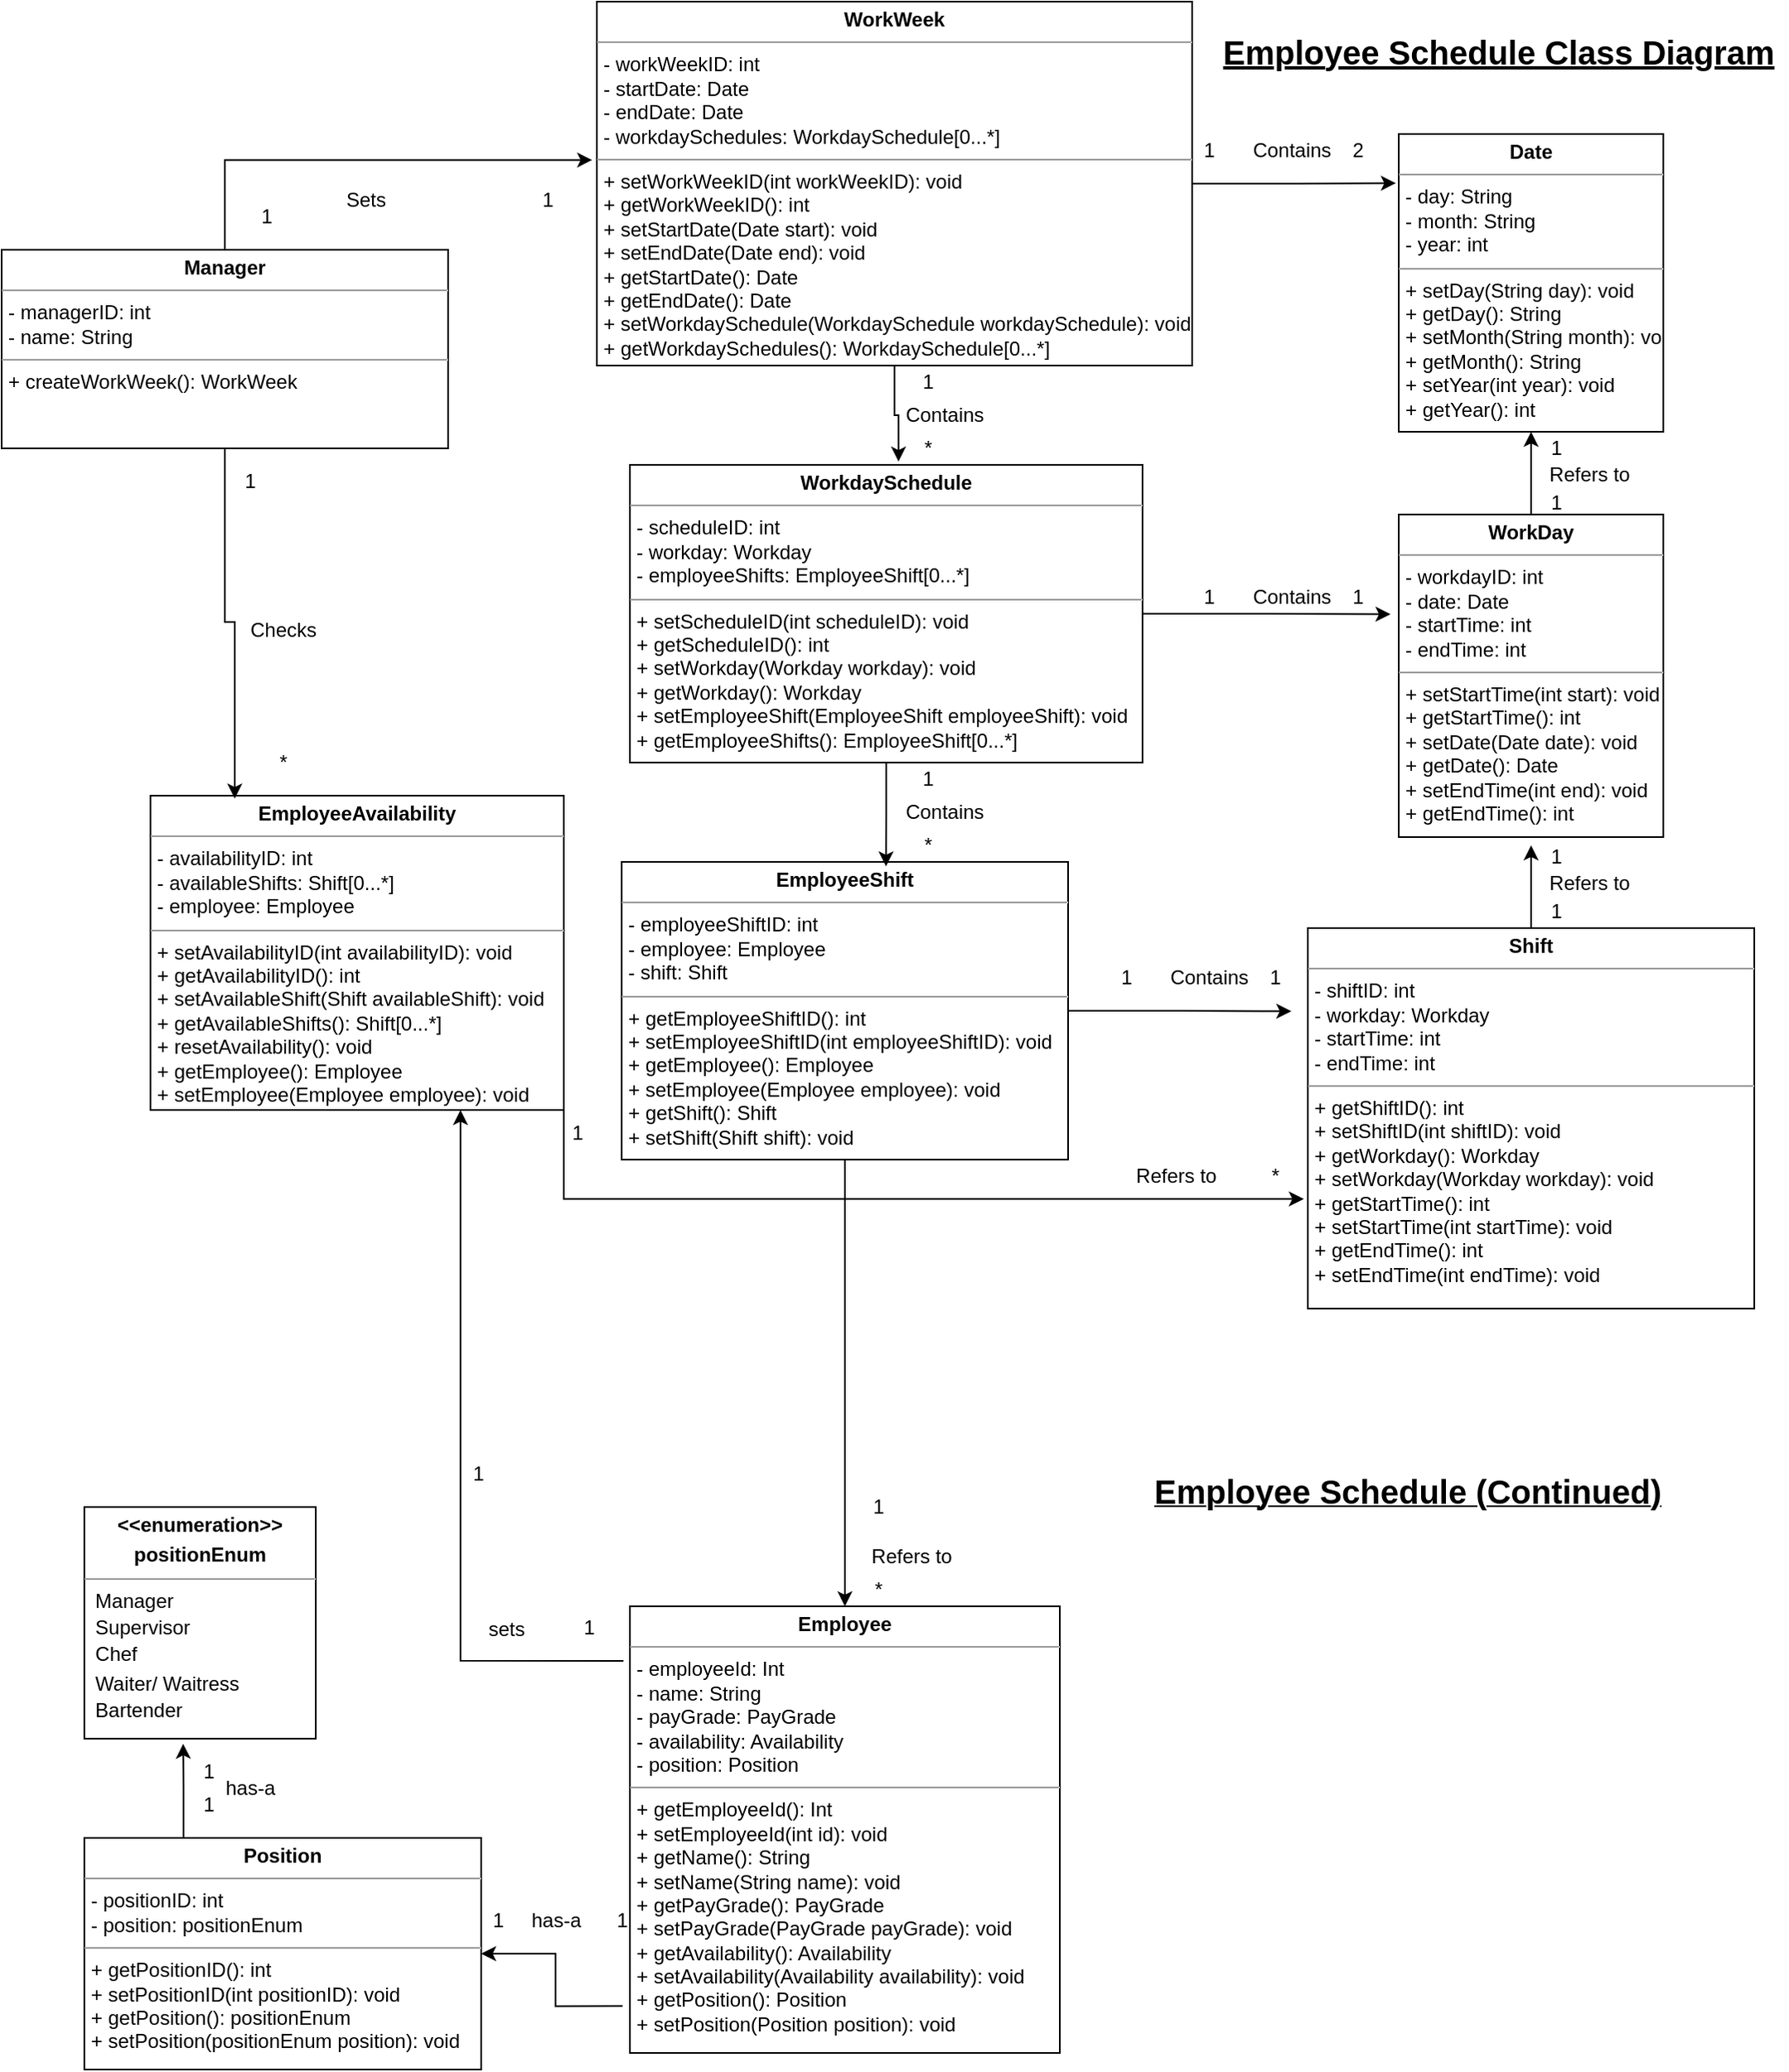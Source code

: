 <mxfile version="17.1.3" type="google" pages="4"><diagram id="lDLYNYdS8W9pXOkTB4Ca" name="Employee Schedule"><mxGraphModel grid="1" gridSize="10" guides="1" tooltips="1" connect="1" arrows="1" page="1" fold="1" pageScale="1" pageWidth="1100" pageHeight="850" math="0" shadow="0"><root><mxCell id="3aQfZXHAnFEDCd9_-5eh-0"/><mxCell id="3aQfZXHAnFEDCd9_-5eh-1" parent="3aQfZXHAnFEDCd9_-5eh-0"/><mxCell id="FeIGZZyEmAFVpj6KPsj0-0" value="" style="group" connectable="0" vertex="1" parent="3aQfZXHAnFEDCd9_-5eh-1"><mxGeometry x="-1100" width="1080" height="1250" as="geometry"/></mxCell><mxCell id="2_1hXTsiXHdXccVKiP0R-0" value="&lt;p style=&quot;margin: 0px ; margin-top: 4px ; text-align: center&quot;&gt;&lt;b&gt;EmployeeAvailability&lt;/b&gt;&lt;/p&gt;&lt;hr size=&quot;1&quot;&gt;&lt;p style=&quot;margin: 0px ; margin-left: 4px&quot;&gt;- availabilityID: int&lt;/p&gt;&lt;p style=&quot;margin: 0px ; margin-left: 4px&quot;&gt;- availableShifts: Shift[0...*]&lt;/p&gt;&lt;p style=&quot;margin: 0px ; margin-left: 4px&quot;&gt;- employee: Employee&lt;/p&gt;&lt;hr size=&quot;1&quot;&gt;&lt;p style=&quot;margin: 0px ; margin-left: 4px&quot;&gt;+ setAvailabilityID(int availabilityID): void&lt;/p&gt;&lt;p style=&quot;margin: 0px ; margin-left: 4px&quot;&gt;+ getAvailabilityID(): int&lt;/p&gt;&lt;p style=&quot;margin: 0px ; margin-left: 4px&quot;&gt;+ setAvailableShift(Shift availableShift): void&lt;/p&gt;&lt;p style=&quot;margin: 0px ; margin-left: 4px&quot;&gt;+ getAvailableShifts(): Shift[0...*]&lt;/p&gt;&lt;p style=&quot;margin: 0px ; margin-left: 4px&quot;&gt;+ resetAvailability(): void&lt;/p&gt;&lt;p style=&quot;margin: 0px ; margin-left: 4px&quot;&gt;+ getEmployee(): Employee&lt;/p&gt;&lt;p style=&quot;margin: 0px ; margin-left: 4px&quot;&gt;+ setEmployee(Employee employee): void&lt;/p&gt;" style="verticalAlign=top;align=left;overflow=fill;fontSize=12;fontFamily=Helvetica;html=1;" vertex="1" parent="FeIGZZyEmAFVpj6KPsj0-0"><mxGeometry x="90" y="480" width="250" height="190" as="geometry"/></mxCell><mxCell id="9bc0XZQT7ZUi6gUFd5oS-11" style="edgeStyle=orthogonalEdgeStyle;rounded=0;orthogonalLoop=1;jettySize=auto;html=1;exitX=-0.015;exitY=0.122;exitDx=0;exitDy=0;entryX=0.75;entryY=1;entryDx=0;entryDy=0;exitPerimeter=0;" edge="1" parent="FeIGZZyEmAFVpj6KPsj0-0" source="VsO0WRK8HmtINhBh8yBA-1" target="2_1hXTsiXHdXccVKiP0R-0"><mxGeometry relative="1" as="geometry"/></mxCell><mxCell id="9bc0XZQT7ZUi6gUFd5oS-57" style="edgeStyle=orthogonalEdgeStyle;rounded=0;orthogonalLoop=1;jettySize=auto;html=1;exitX=1;exitY=0.5;exitDx=0;exitDy=0;" edge="1" parent="FeIGZZyEmAFVpj6KPsj0-0" source="2_1hXTsiXHdXccVKiP0R-3"><mxGeometry relative="1" as="geometry"><mxPoint x="780" y="610.273" as="targetPoint"/></mxGeometry></mxCell><mxCell id="2_1hXTsiXHdXccVKiP0R-3" value="&lt;p style=&quot;margin: 0px ; margin-top: 4px ; text-align: center&quot;&gt;&lt;b&gt;EmployeeShift&lt;/b&gt;&lt;/p&gt;&lt;hr size=&quot;1&quot;&gt;&lt;p style=&quot;margin: 0px ; margin-left: 4px&quot;&gt;- employeeShiftID: int&lt;/p&gt;&lt;p style=&quot;margin: 0px ; margin-left: 4px&quot;&gt;- employee: Employee&lt;/p&gt;&lt;p style=&quot;margin: 0px ; margin-left: 4px&quot;&gt;- shift: Shift&lt;/p&gt;&lt;hr size=&quot;1&quot;&gt;&lt;p style=&quot;margin: 0px 0px 0px 4px&quot;&gt;+ getEmployeeShiftID(): int&lt;/p&gt;&lt;p style=&quot;margin: 0px 0px 0px 4px&quot;&gt;+ setEmployeeShiftID(int employeeShiftID): void&lt;/p&gt;&lt;p style=&quot;margin: 0px 0px 0px 4px&quot;&gt;+ getEmployee(): Employee&lt;/p&gt;&lt;p style=&quot;margin: 0px 0px 0px 4px&quot;&gt;+ setEmployee(Employee employee): void&lt;/p&gt;&lt;p style=&quot;margin: 0px 0px 0px 4px&quot;&gt;+ getShift(): Shift&lt;/p&gt;&lt;p style=&quot;margin: 0px 0px 0px 4px&quot;&gt;+ setShift(Shift shift): void&lt;/p&gt;" style="verticalAlign=top;align=left;overflow=fill;fontSize=12;fontFamily=Helvetica;html=1;" vertex="1" parent="FeIGZZyEmAFVpj6KPsj0-0"><mxGeometry x="375" y="520" width="270" height="180" as="geometry"/></mxCell><mxCell id="9bc0XZQT7ZUi6gUFd5oS-61" style="edgeStyle=orthogonalEdgeStyle;rounded=0;orthogonalLoop=1;jettySize=auto;html=1;" edge="1" parent="FeIGZZyEmAFVpj6KPsj0-0" source="2_1hXTsiXHdXccVKiP0R-4"><mxGeometry relative="1" as="geometry"><mxPoint x="925" y="510" as="targetPoint"/></mxGeometry></mxCell><mxCell id="2_1hXTsiXHdXccVKiP0R-4" value="&lt;p style=&quot;margin: 0px ; margin-top: 4px ; text-align: center&quot;&gt;&lt;b&gt;Shift&lt;/b&gt;&lt;/p&gt;&lt;hr size=&quot;1&quot;&gt;&lt;p style=&quot;margin: 0px ; margin-left: 4px&quot;&gt;- shiftID: int&lt;/p&gt;&lt;p style=&quot;margin: 0px ; margin-left: 4px&quot;&gt;- workday: Workday&lt;/p&gt;&lt;p style=&quot;margin: 0px ; margin-left: 4px&quot;&gt;- startTime: int&lt;/p&gt;&lt;p style=&quot;margin: 0px ; margin-left: 4px&quot;&gt;- endTime: int&lt;/p&gt;&lt;hr size=&quot;1&quot;&gt;&lt;p style=&quot;margin: 0px 0px 0px 4px&quot;&gt;+ getShiftID(): int&lt;/p&gt;&lt;p style=&quot;margin: 0px 0px 0px 4px&quot;&gt;+ setShiftID(int shiftID): void&lt;/p&gt;&lt;p style=&quot;margin: 0px 0px 0px 4px&quot;&gt;+ getWorkday(): Workday&lt;/p&gt;&lt;p style=&quot;margin: 0px 0px 0px 4px&quot;&gt;+ setWorkday(Workday workday): void&lt;/p&gt;&lt;p style=&quot;margin: 0px 0px 0px 4px&quot;&gt;+ getStartTime(): int&lt;/p&gt;&lt;p style=&quot;margin: 0px 0px 0px 4px&quot;&gt;+ setStartTime(int startTime): void&lt;/p&gt;&lt;p style=&quot;margin: 0px 0px 0px 4px&quot;&gt;+ getEndTime(): int&lt;/p&gt;&lt;p style=&quot;margin: 0px 0px 0px 4px&quot;&gt;+ setEndTime(int endTime): void&lt;/p&gt;" style="verticalAlign=top;align=left;overflow=fill;fontSize=12;fontFamily=Helvetica;html=1;" vertex="1" parent="FeIGZZyEmAFVpj6KPsj0-0"><mxGeometry x="790" y="560" width="270" height="230" as="geometry"/></mxCell><mxCell id="9bc0XZQT7ZUi6gUFd5oS-74" style="edgeStyle=orthogonalEdgeStyle;rounded=0;orthogonalLoop=1;jettySize=auto;html=1;exitX=1;exitY=1;exitDx=0;exitDy=0;entryX=-0.009;entryY=0.712;entryDx=0;entryDy=0;entryPerimeter=0;" edge="1" parent="FeIGZZyEmAFVpj6KPsj0-0" source="2_1hXTsiXHdXccVKiP0R-0" target="2_1hXTsiXHdXccVKiP0R-4"><mxGeometry relative="1" as="geometry"/></mxCell><mxCell id="2_1hXTsiXHdXccVKiP0R-5" value="&lt;p style=&quot;margin: 0px ; margin-top: 4px ; text-align: center&quot;&gt;&lt;b&gt;WorkDay&lt;/b&gt;&lt;/p&gt;&lt;hr size=&quot;1&quot;&gt;&lt;p style=&quot;margin: 0px ; margin-left: 4px&quot;&gt;- workdayID: int&lt;/p&gt;&lt;p style=&quot;margin: 0px ; margin-left: 4px&quot;&gt;- date: Date&lt;/p&gt;&lt;p style=&quot;margin: 0px ; margin-left: 4px&quot;&gt;- startTime: int&lt;/p&gt;&lt;p style=&quot;margin: 0px ; margin-left: 4px&quot;&gt;- endTime: int&lt;/p&gt;&lt;hr size=&quot;1&quot;&gt;&lt;p style=&quot;margin: 0px ; margin-left: 4px&quot;&gt;+ setStartTime(int start): void&lt;/p&gt;&lt;p style=&quot;margin: 0px ; margin-left: 4px&quot;&gt;+ getStartTime(): int&lt;/p&gt;&lt;p style=&quot;margin: 0px ; margin-left: 4px&quot;&gt;+ setDate(Date date): void&lt;/p&gt;&lt;p style=&quot;margin: 0px ; margin-left: 4px&quot;&gt;+ getDate(): Date&lt;/p&gt;&lt;p style=&quot;margin: 0px ; margin-left: 4px&quot;&gt;+ setEndTime(int end): void&lt;/p&gt;&lt;p style=&quot;margin: 0px ; margin-left: 4px&quot;&gt;+ getEndTime(): int&lt;/p&gt;" style="verticalAlign=top;align=left;overflow=fill;fontSize=12;fontFamily=Helvetica;html=1;" vertex="1" parent="FeIGZZyEmAFVpj6KPsj0-0"><mxGeometry x="845" y="310" width="160" height="195" as="geometry"/></mxCell><mxCell id="2_1hXTsiXHdXccVKiP0R-6" value="&lt;p style=&quot;margin: 0px ; margin-top: 4px ; text-align: center&quot;&gt;&lt;b&gt;Date&lt;/b&gt;&lt;/p&gt;&lt;hr size=&quot;1&quot;&gt;&lt;p style=&quot;margin: 0px ; margin-left: 4px&quot;&gt;-&amp;nbsp;&lt;span&gt;day: String&lt;/span&gt;&lt;/p&gt;&lt;p style=&quot;margin: 0px 0px 0px 4px&quot;&gt;- month: String&lt;/p&gt;&lt;p style=&quot;margin: 0px 0px 0px 4px&quot;&gt;- year: int&lt;/p&gt;&lt;hr size=&quot;1&quot;&gt;&lt;p style=&quot;margin: 0px ; margin-left: 4px&quot;&gt;+ setDay(String day): void&lt;/p&gt;&lt;p style=&quot;margin: 0px ; margin-left: 4px&quot;&gt;+ getDay(): String&lt;/p&gt;&lt;p style=&quot;margin: 0px ; margin-left: 4px&quot;&gt;+ setMonth(String month): void&lt;/p&gt;&lt;p style=&quot;margin: 0px ; margin-left: 4px&quot;&gt;+ getMonth(): String&lt;/p&gt;&lt;p style=&quot;margin: 0px ; margin-left: 4px&quot;&gt;+ setYear(int year): void&lt;/p&gt;&lt;p style=&quot;margin: 0px ; margin-left: 4px&quot;&gt;+ getYear(): int&lt;/p&gt;" style="verticalAlign=top;align=left;overflow=fill;fontSize=12;fontFamily=Helvetica;html=1;" vertex="1" parent="FeIGZZyEmAFVpj6KPsj0-0"><mxGeometry x="845" y="80" width="160" height="180" as="geometry"/></mxCell><mxCell id="9bc0XZQT7ZUi6gUFd5oS-70" style="edgeStyle=orthogonalEdgeStyle;rounded=0;orthogonalLoop=1;jettySize=auto;html=1;exitX=0.5;exitY=0;exitDx=0;exitDy=0;entryX=0.5;entryY=1;entryDx=0;entryDy=0;" edge="1" parent="FeIGZZyEmAFVpj6KPsj0-0" source="2_1hXTsiXHdXccVKiP0R-5" target="2_1hXTsiXHdXccVKiP0R-6"><mxGeometry relative="1" as="geometry"/></mxCell><mxCell id="9bc0XZQT7ZUi6gUFd5oS-36" style="edgeStyle=orthogonalEdgeStyle;rounded=0;orthogonalLoop=1;jettySize=auto;html=1;exitX=0.5;exitY=1;exitDx=0;exitDy=0;entryX=0.592;entryY=0.015;entryDx=0;entryDy=0;entryPerimeter=0;" edge="1" parent="FeIGZZyEmAFVpj6KPsj0-0" source="KwY9QiqLKPyk_hkn4PVj-0" target="2_1hXTsiXHdXccVKiP0R-3"><mxGeometry relative="1" as="geometry"/></mxCell><mxCell id="9bc0XZQT7ZUi6gUFd5oS-56" style="edgeStyle=orthogonalEdgeStyle;rounded=0;orthogonalLoop=1;jettySize=auto;html=1;exitX=1;exitY=0.5;exitDx=0;exitDy=0;" edge="1" parent="FeIGZZyEmAFVpj6KPsj0-0" source="KwY9QiqLKPyk_hkn4PVj-0"><mxGeometry relative="1" as="geometry"><mxPoint x="840" y="370.273" as="targetPoint"/></mxGeometry></mxCell><mxCell id="KwY9QiqLKPyk_hkn4PVj-0" value="&lt;p style=&quot;margin: 0px ; margin-top: 4px ; text-align: center&quot;&gt;&lt;b&gt;WorkdaySchedule&lt;/b&gt;&lt;/p&gt;&lt;hr size=&quot;1&quot;&gt;&lt;p style=&quot;margin: 0px ; margin-left: 4px&quot;&gt;- scheduleID: int&lt;/p&gt;&lt;p style=&quot;margin: 0px ; margin-left: 4px&quot;&gt;- workday: Workday&lt;/p&gt;&lt;p style=&quot;margin: 0px ; margin-left: 4px&quot;&gt;- employeeShifts: EmployeeShift[0...*]&lt;/p&gt;&lt;hr size=&quot;1&quot;&gt;&lt;p style=&quot;margin: 0px ; margin-left: 4px&quot;&gt;+ setScheduleID(int scheduleID): void&lt;/p&gt;&lt;p style=&quot;margin: 0px ; margin-left: 4px&quot;&gt;+ getScheduleID(): int&lt;/p&gt;&lt;p style=&quot;margin: 0px ; margin-left: 4px&quot;&gt;+ setWorkday(Workday workday): void&lt;/p&gt;&lt;p style=&quot;margin: 0px ; margin-left: 4px&quot;&gt;+ getWorkday(): Workday&lt;/p&gt;&lt;p style=&quot;margin: 0px ; margin-left: 4px&quot;&gt;+ setEmployeeShift(EmployeeShift employeeShift): void&lt;/p&gt;&lt;p style=&quot;margin: 0px ; margin-left: 4px&quot;&gt;+ getEmployeeShifts(): EmployeeShift[0...*]&lt;/p&gt;" style="verticalAlign=top;align=left;overflow=fill;fontSize=12;fontFamily=Helvetica;html=1;" vertex="1" parent="FeIGZZyEmAFVpj6KPsj0-0"><mxGeometry x="380" y="280" width="310" height="180" as="geometry"/></mxCell><mxCell id="9bc0XZQT7ZUi6gUFd5oS-32" style="edgeStyle=orthogonalEdgeStyle;rounded=0;orthogonalLoop=1;jettySize=auto;html=1;exitX=0.5;exitY=1;exitDx=0;exitDy=0;entryX=0.524;entryY=-0.011;entryDx=0;entryDy=0;entryPerimeter=0;" edge="1" parent="FeIGZZyEmAFVpj6KPsj0-0" source="KwY9QiqLKPyk_hkn4PVj-1" target="KwY9QiqLKPyk_hkn4PVj-0"><mxGeometry relative="1" as="geometry"/></mxCell><mxCell id="9bc0XZQT7ZUi6gUFd5oS-49" style="edgeStyle=orthogonalEdgeStyle;rounded=0;orthogonalLoop=1;jettySize=auto;html=1;exitX=1;exitY=0.5;exitDx=0;exitDy=0;entryX=-0.011;entryY=0.165;entryDx=0;entryDy=0;entryPerimeter=0;" edge="1" parent="FeIGZZyEmAFVpj6KPsj0-0" source="KwY9QiqLKPyk_hkn4PVj-1" target="2_1hXTsiXHdXccVKiP0R-6"><mxGeometry relative="1" as="geometry"/></mxCell><mxCell id="KwY9QiqLKPyk_hkn4PVj-1" value="&lt;p style=&quot;margin: 0px ; margin-top: 4px ; text-align: center&quot;&gt;&lt;b&gt;WorkWeek&lt;/b&gt;&lt;/p&gt;&lt;hr size=&quot;1&quot;&gt;&lt;p style=&quot;margin: 0px ; margin-left: 4px&quot;&gt;- workWeekID: int&lt;/p&gt;&lt;p style=&quot;margin: 0px ; margin-left: 4px&quot;&gt;- startDate: Date&lt;/p&gt;&lt;p style=&quot;margin: 0px ; margin-left: 4px&quot;&gt;- endDate: Date&lt;/p&gt;&lt;p style=&quot;margin: 0px ; margin-left: 4px&quot;&gt;- workdaySchedules: WorkdaySchedule[0...*]&lt;/p&gt;&lt;hr size=&quot;1&quot;&gt;&lt;p style=&quot;margin: 0px ; margin-left: 4px&quot;&gt;+ setWorkWeekID(int workWeekID): void&lt;/p&gt;&lt;p style=&quot;margin: 0px ; margin-left: 4px&quot;&gt;+ getWorkWeekID(): int&lt;/p&gt;&lt;p style=&quot;margin: 0px ; margin-left: 4px&quot;&gt;+ setStartDate(Date start): void&lt;/p&gt;&lt;p style=&quot;margin: 0px ; margin-left: 4px&quot;&gt;+ setEndDate(Date end): void&lt;/p&gt;&lt;p style=&quot;margin: 0px ; margin-left: 4px&quot;&gt;+ getStartDate(): Date&lt;/p&gt;&lt;p style=&quot;margin: 0px ; margin-left: 4px&quot;&gt;+ getEndDate(): Date&lt;/p&gt;&lt;p style=&quot;margin: 0px ; margin-left: 4px&quot;&gt;+ setWorkdaySchedule(WorkdaySchedule workdaySchedule): void&lt;/p&gt;&lt;p style=&quot;margin: 0px ; margin-left: 4px&quot;&gt;+ getWorkdaySchedules(): WorkdaySchedule[0...*]&lt;/p&gt;" style="verticalAlign=top;align=left;overflow=fill;fontSize=12;fontFamily=Helvetica;html=1;" vertex="1" parent="FeIGZZyEmAFVpj6KPsj0-0"><mxGeometry x="360" width="360" height="220" as="geometry"/></mxCell><mxCell id="9bc0XZQT7ZUi6gUFd5oS-23" style="edgeStyle=orthogonalEdgeStyle;rounded=0;orthogonalLoop=1;jettySize=auto;html=1;exitX=0.5;exitY=1;exitDx=0;exitDy=0;entryX=0.204;entryY=0.009;entryDx=0;entryDy=0;entryPerimeter=0;" edge="1" parent="FeIGZZyEmAFVpj6KPsj0-0" source="KwY9QiqLKPyk_hkn4PVj-2" target="2_1hXTsiXHdXccVKiP0R-0"><mxGeometry relative="1" as="geometry"/></mxCell><mxCell id="9bc0XZQT7ZUi6gUFd5oS-28" style="edgeStyle=orthogonalEdgeStyle;rounded=0;orthogonalLoop=1;jettySize=auto;html=1;exitX=0.5;exitY=0;exitDx=0;exitDy=0;entryX=-0.008;entryY=0.435;entryDx=0;entryDy=0;entryPerimeter=0;" edge="1" parent="FeIGZZyEmAFVpj6KPsj0-0" source="KwY9QiqLKPyk_hkn4PVj-2" target="KwY9QiqLKPyk_hkn4PVj-1"><mxGeometry relative="1" as="geometry"/></mxCell><mxCell id="KwY9QiqLKPyk_hkn4PVj-2" value="&lt;p style=&quot;margin: 0px ; margin-top: 4px ; text-align: center&quot;&gt;&lt;b&gt;Manager&lt;/b&gt;&lt;/p&gt;&lt;hr size=&quot;1&quot;&gt;&lt;p style=&quot;margin: 0px ; margin-left: 4px&quot;&gt;- managerID: int&lt;/p&gt;&lt;p style=&quot;margin: 0px ; margin-left: 4px&quot;&gt;- name: String&lt;/p&gt;&lt;hr size=&quot;1&quot;&gt;&lt;p style=&quot;margin: 0px ; margin-left: 4px&quot;&gt;+ createWorkWeek(): WorkWeek&lt;/p&gt;&lt;p style=&quot;margin: 0px ; margin-left: 4px&quot;&gt;&lt;br&gt;&lt;/p&gt;" style="verticalAlign=top;align=left;overflow=fill;fontSize=12;fontFamily=Helvetica;html=1;" vertex="1" parent="FeIGZZyEmAFVpj6KPsj0-0"><mxGeometry y="150" width="270" height="120" as="geometry"/></mxCell><mxCell id="9bc0XZQT7ZUi6gUFd5oS-24" value="*" style="text;html=1;align=center;verticalAlign=middle;resizable=0;points=[];autosize=1;strokeColor=none;fillColor=none;" vertex="1" parent="FeIGZZyEmAFVpj6KPsj0-0"><mxGeometry x="160" y="450" width="20" height="20" as="geometry"/></mxCell><mxCell id="9bc0XZQT7ZUi6gUFd5oS-26" value="1" style="text;html=1;align=center;verticalAlign=middle;resizable=0;points=[];autosize=1;strokeColor=none;fillColor=none;" vertex="1" parent="FeIGZZyEmAFVpj6KPsj0-0"><mxGeometry x="140" y="280" width="20" height="20" as="geometry"/></mxCell><mxCell id="9bc0XZQT7ZUi6gUFd5oS-27" value="Checks" style="text;html=1;align=center;verticalAlign=middle;resizable=0;points=[];autosize=1;strokeColor=none;fillColor=none;" vertex="1" parent="FeIGZZyEmAFVpj6KPsj0-0"><mxGeometry x="140" y="370" width="60" height="20" as="geometry"/></mxCell><mxCell id="9bc0XZQT7ZUi6gUFd5oS-29" value="1" style="text;html=1;align=center;verticalAlign=middle;resizable=0;points=[];autosize=1;strokeColor=none;fillColor=none;" vertex="1" parent="FeIGZZyEmAFVpj6KPsj0-0"><mxGeometry x="150" y="120" width="20" height="20" as="geometry"/></mxCell><mxCell id="9bc0XZQT7ZUi6gUFd5oS-30" value="Sets" style="text;html=1;align=center;verticalAlign=middle;resizable=0;points=[];autosize=1;strokeColor=none;fillColor=none;" vertex="1" parent="FeIGZZyEmAFVpj6KPsj0-0"><mxGeometry x="200" y="110" width="40" height="20" as="geometry"/></mxCell><mxCell id="9bc0XZQT7ZUi6gUFd5oS-31" value="1" style="text;html=1;align=center;verticalAlign=middle;resizable=0;points=[];autosize=1;strokeColor=none;fillColor=none;" vertex="1" parent="FeIGZZyEmAFVpj6KPsj0-0"><mxGeometry x="320" y="110" width="20" height="20" as="geometry"/></mxCell><mxCell id="9bc0XZQT7ZUi6gUFd5oS-33" value="1" style="text;html=1;align=center;verticalAlign=middle;resizable=0;points=[];autosize=1;strokeColor=none;fillColor=none;" vertex="1" parent="FeIGZZyEmAFVpj6KPsj0-0"><mxGeometry x="550" y="220" width="20" height="20" as="geometry"/></mxCell><mxCell id="9bc0XZQT7ZUi6gUFd5oS-34" value="*" style="text;html=1;align=center;verticalAlign=middle;resizable=0;points=[];autosize=1;strokeColor=none;fillColor=none;" vertex="1" parent="FeIGZZyEmAFVpj6KPsj0-0"><mxGeometry x="550" y="260" width="20" height="20" as="geometry"/></mxCell><mxCell id="9bc0XZQT7ZUi6gUFd5oS-35" value="Contains" style="text;html=1;align=center;verticalAlign=middle;resizable=0;points=[];autosize=1;strokeColor=none;fillColor=none;" vertex="1" parent="FeIGZZyEmAFVpj6KPsj0-0"><mxGeometry x="540" y="240" width="60" height="20" as="geometry"/></mxCell><mxCell id="9bc0XZQT7ZUi6gUFd5oS-37" value="1" style="text;html=1;align=center;verticalAlign=middle;resizable=0;points=[];autosize=1;strokeColor=none;fillColor=none;" vertex="1" parent="FeIGZZyEmAFVpj6KPsj0-0"><mxGeometry x="550" y="460" width="20" height="20" as="geometry"/></mxCell><mxCell id="9bc0XZQT7ZUi6gUFd5oS-38" value="*" style="text;html=1;align=center;verticalAlign=middle;resizable=0;points=[];autosize=1;strokeColor=none;fillColor=none;" vertex="1" parent="FeIGZZyEmAFVpj6KPsj0-0"><mxGeometry x="550" y="500" width="20" height="20" as="geometry"/></mxCell><mxCell id="9bc0XZQT7ZUi6gUFd5oS-39" value="Contains" style="text;html=1;align=center;verticalAlign=middle;resizable=0;points=[];autosize=1;strokeColor=none;fillColor=none;" vertex="1" parent="FeIGZZyEmAFVpj6KPsj0-0"><mxGeometry x="540" y="480" width="60" height="20" as="geometry"/></mxCell><mxCell id="9bc0XZQT7ZUi6gUFd5oS-50" value="1" style="text;html=1;align=center;verticalAlign=middle;resizable=0;points=[];autosize=1;strokeColor=none;fillColor=none;" vertex="1" parent="FeIGZZyEmAFVpj6KPsj0-0"><mxGeometry x="720" y="80" width="20" height="20" as="geometry"/></mxCell><mxCell id="9bc0XZQT7ZUi6gUFd5oS-51" value="2" style="text;html=1;align=center;verticalAlign=middle;resizable=0;points=[];autosize=1;strokeColor=none;fillColor=none;" vertex="1" parent="FeIGZZyEmAFVpj6KPsj0-0"><mxGeometry x="810" y="80" width="20" height="20" as="geometry"/></mxCell><mxCell id="9bc0XZQT7ZUi6gUFd5oS-52" value="Contains" style="text;html=1;align=center;verticalAlign=middle;resizable=0;points=[];autosize=1;strokeColor=none;fillColor=none;" vertex="1" parent="FeIGZZyEmAFVpj6KPsj0-0"><mxGeometry x="750" y="80" width="60" height="20" as="geometry"/></mxCell><mxCell id="9bc0XZQT7ZUi6gUFd5oS-53" value="1" style="text;html=1;align=center;verticalAlign=middle;resizable=0;points=[];autosize=1;strokeColor=none;fillColor=none;" vertex="1" parent="FeIGZZyEmAFVpj6KPsj0-0"><mxGeometry x="720" y="350" width="20" height="20" as="geometry"/></mxCell><mxCell id="9bc0XZQT7ZUi6gUFd5oS-54" value="1" style="text;html=1;align=center;verticalAlign=middle;resizable=0;points=[];autosize=1;strokeColor=none;fillColor=none;" vertex="1" parent="FeIGZZyEmAFVpj6KPsj0-0"><mxGeometry x="810" y="350" width="20" height="20" as="geometry"/></mxCell><mxCell id="9bc0XZQT7ZUi6gUFd5oS-55" value="Contains" style="text;html=1;align=center;verticalAlign=middle;resizable=0;points=[];autosize=1;strokeColor=none;fillColor=none;" vertex="1" parent="FeIGZZyEmAFVpj6KPsj0-0"><mxGeometry x="750" y="350" width="60" height="20" as="geometry"/></mxCell><mxCell id="9bc0XZQT7ZUi6gUFd5oS-58" value="1" style="text;html=1;align=center;verticalAlign=middle;resizable=0;points=[];autosize=1;strokeColor=none;fillColor=none;" vertex="1" parent="FeIGZZyEmAFVpj6KPsj0-0"><mxGeometry x="670" y="580" width="20" height="20" as="geometry"/></mxCell><mxCell id="9bc0XZQT7ZUi6gUFd5oS-59" value="1" style="text;html=1;align=center;verticalAlign=middle;resizable=0;points=[];autosize=1;strokeColor=none;fillColor=none;" vertex="1" parent="FeIGZZyEmAFVpj6KPsj0-0"><mxGeometry x="760" y="580" width="20" height="20" as="geometry"/></mxCell><mxCell id="9bc0XZQT7ZUi6gUFd5oS-60" value="Contains" style="text;html=1;align=center;verticalAlign=middle;resizable=0;points=[];autosize=1;strokeColor=none;fillColor=none;" vertex="1" parent="FeIGZZyEmAFVpj6KPsj0-0"><mxGeometry x="700" y="580" width="60" height="20" as="geometry"/></mxCell><mxCell id="9bc0XZQT7ZUi6gUFd5oS-66" value="1" style="text;html=1;align=center;verticalAlign=middle;resizable=0;points=[];autosize=1;strokeColor=none;fillColor=none;" vertex="1" parent="FeIGZZyEmAFVpj6KPsj0-0"><mxGeometry x="930" y="507" width="20" height="20" as="geometry"/></mxCell><mxCell id="9bc0XZQT7ZUi6gUFd5oS-67" value="1" style="text;html=1;align=center;verticalAlign=middle;resizable=0;points=[];autosize=1;strokeColor=none;fillColor=none;" vertex="1" parent="FeIGZZyEmAFVpj6KPsj0-0"><mxGeometry x="930" y="540" width="20" height="20" as="geometry"/></mxCell><mxCell id="9bc0XZQT7ZUi6gUFd5oS-68" value="Refers to" style="text;html=1;align=center;verticalAlign=middle;resizable=0;points=[];autosize=1;strokeColor=none;fillColor=none;" vertex="1" parent="FeIGZZyEmAFVpj6KPsj0-0"><mxGeometry x="930" y="523" width="60" height="20" as="geometry"/></mxCell><mxCell id="9bc0XZQT7ZUi6gUFd5oS-71" value="1" style="text;html=1;align=center;verticalAlign=middle;resizable=0;points=[];autosize=1;strokeColor=none;fillColor=none;" vertex="1" parent="FeIGZZyEmAFVpj6KPsj0-0"><mxGeometry x="930" y="260" width="20" height="20" as="geometry"/></mxCell><mxCell id="9bc0XZQT7ZUi6gUFd5oS-72" value="1" style="text;html=1;align=center;verticalAlign=middle;resizable=0;points=[];autosize=1;strokeColor=none;fillColor=none;" vertex="1" parent="FeIGZZyEmAFVpj6KPsj0-0"><mxGeometry x="930" y="293" width="20" height="20" as="geometry"/></mxCell><mxCell id="9bc0XZQT7ZUi6gUFd5oS-73" value="Refers to" style="text;html=1;align=center;verticalAlign=middle;resizable=0;points=[];autosize=1;strokeColor=none;fillColor=none;" vertex="1" parent="FeIGZZyEmAFVpj6KPsj0-0"><mxGeometry x="930" y="276" width="60" height="20" as="geometry"/></mxCell><mxCell id="9bc0XZQT7ZUi6gUFd5oS-75" value="1" style="text;html=1;align=center;verticalAlign=middle;resizable=0;points=[];autosize=1;strokeColor=none;fillColor=none;" vertex="1" parent="FeIGZZyEmAFVpj6KPsj0-0"><mxGeometry x="338" y="674" width="20" height="20" as="geometry"/></mxCell><mxCell id="9bc0XZQT7ZUi6gUFd5oS-78" value="*" style="text;html=1;align=center;verticalAlign=middle;resizable=0;points=[];autosize=1;strokeColor=none;fillColor=none;" vertex="1" parent="FeIGZZyEmAFVpj6KPsj0-0"><mxGeometry x="760" y="700" width="20" height="20" as="geometry"/></mxCell><mxCell id="9bc0XZQT7ZUi6gUFd5oS-79" value="Refers to" style="text;html=1;align=center;verticalAlign=middle;resizable=0;points=[];autosize=1;strokeColor=none;fillColor=none;" vertex="1" parent="FeIGZZyEmAFVpj6KPsj0-0"><mxGeometry x="680" y="700" width="60" height="20" as="geometry"/></mxCell><mxCell id="FeIGZZyEmAFVpj6KPsj0-1" value="" style="group" connectable="0" vertex="1" parent="FeIGZZyEmAFVpj6KPsj0-0"><mxGeometry x="50" y="880" width="590" height="370" as="geometry"/></mxCell><mxCell id="VsO0WRK8HmtINhBh8yBA-1" value="&lt;p style=&quot;margin: 0px ; margin-top: 4px ; text-align: center&quot;&gt;&lt;b&gt;Employee&lt;/b&gt;&lt;/p&gt;&lt;hr size=&quot;1&quot;&gt;&lt;p style=&quot;margin: 0px ; margin-left: 4px&quot;&gt;- employeeId: Int&lt;/p&gt;&lt;p style=&quot;margin: 0px ; margin-left: 4px&quot;&gt;- name: String&lt;/p&gt;&lt;p style=&quot;margin: 0px ; margin-left: 4px&quot;&gt;- payGrade: PayGrade&lt;/p&gt;&lt;p style=&quot;margin: 0px ; margin-left: 4px&quot;&gt;- availability: Availability&lt;/p&gt;&lt;p style=&quot;margin: 0px ; margin-left: 4px&quot;&gt;- position: Position&lt;br&gt;&lt;/p&gt;&lt;hr size=&quot;1&quot;&gt;&lt;p style=&quot;margin: 0px ; margin-left: 4px&quot;&gt;+ getEmployeeId(): Int&lt;/p&gt;&lt;p style=&quot;margin: 0px ; margin-left: 4px&quot;&gt;+ setEmployeeId(int id): void&lt;/p&gt;&lt;p style=&quot;margin: 0px ; margin-left: 4px&quot;&gt;+ getName(): String&lt;/p&gt;&lt;p style=&quot;margin: 0px ; margin-left: 4px&quot;&gt;+ setName(String name): void&lt;/p&gt;&lt;p style=&quot;margin: 0px ; margin-left: 4px&quot;&gt;+ getPayGrade(): PayGrade&lt;/p&gt;&lt;p style=&quot;margin: 0px ; margin-left: 4px&quot;&gt;+ setPayGrade(PayGrade payGrade): void&lt;/p&gt;&lt;p style=&quot;margin: 0px 0px 0px 4px&quot;&gt;+ getAvailability(): Availability&lt;/p&gt;&lt;p style=&quot;margin: 0px 0px 0px 4px&quot;&gt;+ setAvailability(Availability availability): void&lt;/p&gt;&lt;p style=&quot;margin: 0px 0px 0px 4px&quot;&gt;+ getPosition(): Position&lt;/p&gt;&lt;p style=&quot;margin: 0px 0px 0px 4px&quot;&gt;+ setPosition(Position position): void&lt;/p&gt;" style="verticalAlign=top;align=left;overflow=fill;fontSize=12;fontFamily=Helvetica;html=1;" vertex="1" parent="FeIGZZyEmAFVpj6KPsj0-1"><mxGeometry x="330" y="90" width="260" height="270" as="geometry"/></mxCell><mxCell id="2_1hXTsiXHdXccVKiP0R-1" value="&lt;p style=&quot;margin: 0px ; margin-top: 4px ; text-align: center&quot;&gt;&lt;b&gt;Position&lt;/b&gt;&lt;/p&gt;&lt;hr size=&quot;1&quot;&gt;&lt;p style=&quot;margin: 0px ; margin-left: 4px&quot;&gt;- positionID: int&lt;/p&gt;&lt;p style=&quot;margin: 0px ; margin-left: 4px&quot;&gt;- position: positionEnum&lt;/p&gt;&lt;hr size=&quot;1&quot;&gt;&lt;p style=&quot;margin: 0px ; margin-left: 4px&quot;&gt;+ getPositionID(): int&lt;/p&gt;&lt;p style=&quot;margin: 0px ; margin-left: 4px&quot;&gt;+ setPositionID(int positionID): void&lt;/p&gt;&lt;p style=&quot;margin: 0px 0px 0px 4px&quot;&gt;+ getPosition(): positionEnum&lt;/p&gt;&lt;p style=&quot;margin: 0px 0px 0px 4px&quot;&gt;+ setPosition(positionEnum position): void&lt;/p&gt;" style="verticalAlign=top;align=left;overflow=fill;fontSize=12;fontFamily=Helvetica;html=1;" vertex="1" parent="FeIGZZyEmAFVpj6KPsj0-1"><mxGeometry y="230" width="240" height="140" as="geometry"/></mxCell><mxCell id="9bc0XZQT7ZUi6gUFd5oS-1" style="edgeStyle=orthogonalEdgeStyle;rounded=0;orthogonalLoop=1;jettySize=auto;html=1;exitX=-0.017;exitY=0.895;exitDx=0;exitDy=0;entryX=1;entryY=0.5;entryDx=0;entryDy=0;exitPerimeter=0;" edge="1" parent="FeIGZZyEmAFVpj6KPsj0-1" source="VsO0WRK8HmtINhBh8yBA-1" target="2_1hXTsiXHdXccVKiP0R-1"><mxGeometry relative="1" as="geometry"/></mxCell><mxCell id="2_1hXTsiXHdXccVKiP0R-2" value="&lt;p style=&quot;margin: 0px ; margin-top: 4px ; text-align: center&quot;&gt;&lt;b&gt;&amp;lt;&amp;lt;enumeration&amp;gt;&amp;gt;&lt;/b&gt;&lt;/p&gt;&lt;p style=&quot;margin: 0px ; margin-top: 4px ; text-align: center&quot;&gt;&lt;b&gt;positionEnum&lt;/b&gt;&lt;/p&gt;&lt;hr size=&quot;1&quot;&gt;&lt;div style=&quot;height: 2px&quot;&gt;&amp;nbsp; Manager&lt;br&gt;&lt;/div&gt;&lt;div style=&quot;height: 2px&quot;&gt;&lt;br&gt;&lt;/div&gt;&lt;div style=&quot;height: 2px&quot;&gt;&lt;br&gt;&lt;/div&gt;&lt;div style=&quot;height: 2px&quot;&gt;&lt;br&gt;&lt;/div&gt;&lt;div style=&quot;height: 2px&quot;&gt;&lt;br&gt;&lt;/div&gt;&lt;div style=&quot;height: 2px&quot;&gt;&lt;br&gt;&lt;/div&gt;&lt;div style=&quot;height: 2px&quot;&gt;&lt;br&gt;&lt;/div&gt;&lt;div style=&quot;height: 2px&quot;&gt;&lt;br&gt;&lt;/div&gt;&lt;div style=&quot;height: 2px&quot;&gt;&amp;nbsp; Supervisor&lt;/div&gt;&lt;div style=&quot;height: 2px&quot;&gt;&lt;br&gt;&lt;/div&gt;&lt;div style=&quot;height: 2px&quot;&gt;&lt;br&gt;&lt;/div&gt;&lt;div style=&quot;height: 2px&quot;&gt;&lt;br&gt;&lt;/div&gt;&lt;div style=&quot;height: 2px&quot;&gt;&lt;br&gt;&lt;/div&gt;&lt;div style=&quot;height: 2px&quot;&gt;&lt;br&gt;&lt;/div&gt;&lt;div style=&quot;height: 2px&quot;&gt;&lt;br&gt;&lt;/div&gt;&lt;div style=&quot;height: 2px&quot;&gt;&lt;br&gt;&lt;/div&gt;&lt;div style=&quot;height: 2px&quot;&gt;&amp;nbsp; Chef&lt;/div&gt;&lt;div style=&quot;height: 2px&quot;&gt;&lt;br&gt;&lt;/div&gt;&lt;div style=&quot;height: 2px&quot;&gt;&lt;br&gt;&lt;/div&gt;&lt;div style=&quot;height: 2px&quot;&gt;&lt;br&gt;&lt;/div&gt;&lt;div style=&quot;height: 2px&quot;&gt;&lt;br&gt;&lt;/div&gt;&lt;div style=&quot;height: 2px&quot;&gt;&lt;br&gt;&lt;/div&gt;&lt;div style=&quot;height: 2px&quot;&gt;&lt;br&gt;&lt;/div&gt;&lt;div style=&quot;height: 2px&quot;&gt;&lt;br&gt;&lt;/div&gt;&lt;div style=&quot;height: 2px&quot;&gt;&lt;br&gt;&lt;/div&gt;&lt;div style=&quot;height: 2px&quot;&gt;&amp;nbsp; Waiter/ Waitress&lt;/div&gt;&lt;div style=&quot;height: 2px&quot;&gt;&lt;br&gt;&lt;/div&gt;&lt;div style=&quot;height: 2px&quot;&gt;&lt;br&gt;&lt;/div&gt;&lt;div style=&quot;height: 2px&quot;&gt;&lt;br&gt;&lt;/div&gt;&lt;div style=&quot;height: 2px&quot;&gt;&lt;br&gt;&lt;/div&gt;&lt;div style=&quot;height: 2px&quot;&gt;&lt;br&gt;&lt;/div&gt;&lt;div style=&quot;height: 2px&quot;&gt;&lt;br&gt;&lt;/div&gt;&lt;div style=&quot;height: 2px&quot;&gt;&lt;br&gt;&lt;/div&gt;&lt;div style=&quot;height: 2px&quot;&gt;&amp;nbsp; Bartender&lt;/div&gt;" style="verticalAlign=top;align=left;overflow=fill;fontSize=12;fontFamily=Helvetica;html=1;" vertex="1" parent="FeIGZZyEmAFVpj6KPsj0-1"><mxGeometry y="30" width="140" height="140" as="geometry"/></mxCell><mxCell id="9bc0XZQT7ZUi6gUFd5oS-10" style="edgeStyle=orthogonalEdgeStyle;rounded=0;orthogonalLoop=1;jettySize=auto;html=1;exitX=0.25;exitY=0;exitDx=0;exitDy=0;entryX=0.427;entryY=1.022;entryDx=0;entryDy=0;entryPerimeter=0;" edge="1" parent="FeIGZZyEmAFVpj6KPsj0-1" source="2_1hXTsiXHdXccVKiP0R-1" target="2_1hXTsiXHdXccVKiP0R-2"><mxGeometry relative="1" as="geometry"/></mxCell><mxCell id="9bc0XZQT7ZUi6gUFd5oS-41" style="edgeStyle=orthogonalEdgeStyle;rounded=0;orthogonalLoop=1;jettySize=auto;html=1;exitX=0.5;exitY=1;exitDx=0;exitDy=0;entryX=0.5;entryY=0;entryDx=0;entryDy=0;" edge="1" parent="FeIGZZyEmAFVpj6KPsj0-1" source="2_1hXTsiXHdXccVKiP0R-3" target="VsO0WRK8HmtINhBh8yBA-1"><mxGeometry relative="1" as="geometry"/></mxCell><mxCell id="9bc0XZQT7ZUi6gUFd5oS-5" value="has-a" style="text;html=1;align=center;verticalAlign=middle;resizable=0;points=[];autosize=1;strokeColor=none;fillColor=none;" vertex="1" parent="FeIGZZyEmAFVpj6KPsj0-1"><mxGeometry x="260" y="270" width="50" height="20" as="geometry"/></mxCell><mxCell id="9bc0XZQT7ZUi6gUFd5oS-6" value="1" style="text;html=1;align=center;verticalAlign=middle;resizable=0;points=[];autosize=1;strokeColor=none;fillColor=none;" vertex="1" parent="FeIGZZyEmAFVpj6KPsj0-1"><mxGeometry x="240" y="270" width="20" height="20" as="geometry"/></mxCell><mxCell id="9bc0XZQT7ZUi6gUFd5oS-7" value="1" style="text;html=1;align=center;verticalAlign=middle;resizable=0;points=[];autosize=1;strokeColor=none;fillColor=none;" vertex="1" parent="FeIGZZyEmAFVpj6KPsj0-1"><mxGeometry x="65" y="200" width="20" height="20" as="geometry"/></mxCell><mxCell id="9bc0XZQT7ZUi6gUFd5oS-12" value="1" style="text;html=1;align=center;verticalAlign=middle;resizable=0;points=[];autosize=1;strokeColor=none;fillColor=none;" vertex="1" parent="FeIGZZyEmAFVpj6KPsj0-1"><mxGeometry x="315" y="270" width="20" height="20" as="geometry"/></mxCell><mxCell id="9bc0XZQT7ZUi6gUFd5oS-13" value="sets" style="text;html=1;align=center;verticalAlign=middle;resizable=0;points=[];autosize=1;strokeColor=none;fillColor=none;" vertex="1" parent="FeIGZZyEmAFVpj6KPsj0-1"><mxGeometry x="235" y="94" width="40" height="20" as="geometry"/></mxCell><mxCell id="9bc0XZQT7ZUi6gUFd5oS-14" value="1" style="text;html=1;align=center;verticalAlign=middle;resizable=0;points=[];autosize=1;strokeColor=none;fillColor=none;" vertex="1" parent="FeIGZZyEmAFVpj6KPsj0-1"><mxGeometry x="228" width="20" height="20" as="geometry"/></mxCell><mxCell id="9bc0XZQT7ZUi6gUFd5oS-15" value="1" style="text;html=1;align=center;verticalAlign=middle;resizable=0;points=[];autosize=1;strokeColor=none;fillColor=none;" vertex="1" parent="FeIGZZyEmAFVpj6KPsj0-1"><mxGeometry x="295" y="93" width="20" height="20" as="geometry"/></mxCell><mxCell id="9bc0XZQT7ZUi6gUFd5oS-18" value="1" style="text;html=1;align=center;verticalAlign=middle;resizable=0;points=[];autosize=1;strokeColor=none;fillColor=none;" vertex="1" parent="FeIGZZyEmAFVpj6KPsj0-1"><mxGeometry x="65" y="180" width="20" height="20" as="geometry"/></mxCell><mxCell id="9bc0XZQT7ZUi6gUFd5oS-19" value="has-a" style="text;html=1;align=center;verticalAlign=middle;resizable=0;points=[];autosize=1;strokeColor=none;fillColor=none;" vertex="1" parent="FeIGZZyEmAFVpj6KPsj0-1"><mxGeometry x="75" y="190" width="50" height="20" as="geometry"/></mxCell><mxCell id="9bc0XZQT7ZUi6gUFd5oS-45" value="1" style="text;html=1;align=center;verticalAlign=middle;resizable=0;points=[];autosize=1;strokeColor=none;fillColor=none;" vertex="1" parent="FeIGZZyEmAFVpj6KPsj0-1"><mxGeometry x="470" y="20" width="20" height="20" as="geometry"/></mxCell><mxCell id="9bc0XZQT7ZUi6gUFd5oS-46" value="*" style="text;html=1;align=center;verticalAlign=middle;resizable=0;points=[];autosize=1;strokeColor=none;fillColor=none;" vertex="1" parent="FeIGZZyEmAFVpj6KPsj0-1"><mxGeometry x="470" y="70" width="20" height="20" as="geometry"/></mxCell><mxCell id="9bc0XZQT7ZUi6gUFd5oS-47" value="Refers to" style="text;html=1;align=center;verticalAlign=middle;resizable=0;points=[];autosize=1;strokeColor=none;fillColor=none;" vertex="1" parent="FeIGZZyEmAFVpj6KPsj0-1"><mxGeometry x="470" y="50" width="60" height="20" as="geometry"/></mxCell><mxCell id="FeIGZZyEmAFVpj6KPsj0-3" value="&lt;b&gt;&lt;u&gt;Employee Schedule Class Diagram&lt;/u&gt;&lt;/b&gt;" style="text;html=1;align=center;verticalAlign=middle;resizable=0;points=[];autosize=1;strokeColor=none;fillColor=none;fontSize=20;" vertex="1" parent="FeIGZZyEmAFVpj6KPsj0-0"><mxGeometry x="730" y="15" width="350" height="30" as="geometry"/></mxCell><mxCell id="FeIGZZyEmAFVpj6KPsj0-2" value="&lt;b&gt;&lt;u&gt;&lt;font style=&quot;font-size: 20px&quot;&gt;Employee Schedule (Continued)&lt;/font&gt;&lt;/u&gt;&lt;/b&gt;" style="text;html=1;align=center;verticalAlign=middle;resizable=0;points=[];autosize=1;strokeColor=none;fillColor=none;" vertex="1" parent="3aQfZXHAnFEDCd9_-5eh-1"><mxGeometry x="-410" y="890" width="320" height="20" as="geometry"/></mxCell></root></mxGraphModel></diagram><diagram id="ZiPMhNa8oZ-qfya_dQ5T" name="Reservation and Tables - Tyler"><mxGraphModel grid="1" gridSize="10" guides="1" tooltips="1" connect="1" arrows="1" page="1" fold="1" pageScale="1" pageWidth="1100" pageHeight="850" math="0" shadow="0"><root><mxCell id="F_yFe-9ZPFivsAMQLH81-0"/><mxCell id="F_yFe-9ZPFivsAMQLH81-1" parent="F_yFe-9ZPFivsAMQLH81-0"/><mxCell id="uenhYVbSm1UunaKTZTeP-0" value="" style="group" connectable="0" vertex="1" parent="F_yFe-9ZPFivsAMQLH81-1"><mxGeometry x="160" y="20" width="700" height="780" as="geometry"/></mxCell><mxCell id="F_yFe-9ZPFivsAMQLH81-2" value="Reservation" style="swimlane;fontStyle=1;align=center;verticalAlign=top;childLayout=stackLayout;horizontal=1;startSize=26;horizontalStack=0;resizeParent=1;resizeParentMax=0;resizeLast=0;collapsible=1;marginBottom=0;" parent="uenhYVbSm1UunaKTZTeP-0" vertex="1"><mxGeometry x="210" y="200" width="250" height="270" as="geometry"/></mxCell><mxCell id="F_yFe-9ZPFivsAMQLH81-3" value="- reservationId: int&#10;- table: Table&#10;- reservationTime: ReservationDateTime&#10;- customer: Customer&#10;- restaurant: RestaurantStore" style="text;strokeColor=none;fillColor=none;align=left;verticalAlign=top;spacingLeft=4;spacingRight=4;overflow=hidden;rotatable=0;points=[[0,0.5],[1,0.5]];portConstraint=eastwest;" parent="F_yFe-9ZPFivsAMQLH81-2" vertex="1"><mxGeometry y="26" width="250" height="94" as="geometry"/></mxCell><mxCell id="F_yFe-9ZPFivsAMQLH81-4" value="" style="line;strokeWidth=1;fillColor=none;align=left;verticalAlign=middle;spacingTop=-1;spacingLeft=3;spacingRight=3;rotatable=0;labelPosition=right;points=[];portConstraint=eastwest;" parent="F_yFe-9ZPFivsAMQLH81-2" vertex="1"><mxGeometry y="120" width="250" height="8" as="geometry"/></mxCell><mxCell id="F_yFe-9ZPFivsAMQLH81-5" value="+ getReservationId: int&#10;+ getTable: Table&#10;+ setTable&#10;+ getReservationTime: ReservationDateTime&#10;+ setReservationTime&#10;+ getCustomer: Customer&#10;+ setCustomer&#10;+ getRestaurant: RestaurantStore&#10;+ setRestaurant" style="text;strokeColor=none;fillColor=none;align=left;verticalAlign=top;spacingLeft=4;spacingRight=4;overflow=hidden;rotatable=0;points=[[0,0.5],[1,0.5]];portConstraint=eastwest;" parent="F_yFe-9ZPFivsAMQLH81-2" vertex="1"><mxGeometry y="128" width="250" height="142" as="geometry"/></mxCell><mxCell id="F_yFe-9ZPFivsAMQLH81-6" value="Table" style="swimlane;fontStyle=1;align=center;verticalAlign=top;childLayout=stackLayout;horizontal=1;startSize=26;horizontalStack=0;resizeParent=1;resizeParentMax=0;resizeLast=0;collapsible=1;marginBottom=0;" parent="uenhYVbSm1UunaKTZTeP-0" vertex="1"><mxGeometry x="270" width="160" height="140" as="geometry"/></mxCell><mxCell id="F_yFe-9ZPFivsAMQLH81-7" value="- tableId: int&#10;- capacity: int" style="text;strokeColor=none;fillColor=none;align=left;verticalAlign=top;spacingLeft=4;spacingRight=4;overflow=hidden;rotatable=0;points=[[0,0.5],[1,0.5]];portConstraint=eastwest;" parent="F_yFe-9ZPFivsAMQLH81-6" vertex="1"><mxGeometry y="26" width="160" height="54" as="geometry"/></mxCell><mxCell id="F_yFe-9ZPFivsAMQLH81-8" value="" style="line;strokeWidth=1;fillColor=none;align=left;verticalAlign=middle;spacingTop=-1;spacingLeft=3;spacingRight=3;rotatable=0;labelPosition=right;points=[];portConstraint=eastwest;" parent="F_yFe-9ZPFivsAMQLH81-6" vertex="1"><mxGeometry y="80" width="160" height="8" as="geometry"/></mxCell><mxCell id="F_yFe-9ZPFivsAMQLH81-9" value="+ getTableId: int&#10;+ getCapacity: int&#10;+ setCapacity" style="text;strokeColor=none;fillColor=none;align=left;verticalAlign=top;spacingLeft=4;spacingRight=4;overflow=hidden;rotatable=0;points=[[0,0.5],[1,0.5]];portConstraint=eastwest;" parent="F_yFe-9ZPFivsAMQLH81-6" vertex="1"><mxGeometry y="88" width="160" height="52" as="geometry"/></mxCell><mxCell id="F_yFe-9ZPFivsAMQLH81-11" value="Customer" style="swimlane;fontStyle=1;align=center;verticalAlign=top;childLayout=stackLayout;horizontal=1;startSize=26;horizontalStack=0;resizeParent=1;resizeParentMax=0;resizeLast=0;collapsible=1;marginBottom=0;" parent="uenhYVbSm1UunaKTZTeP-0" vertex="1"><mxGeometry y="220" width="160" height="190" as="geometry"/></mxCell><mxCell id="F_yFe-9ZPFivsAMQLH81-12" value="- customerId: int&#10;- customerName: String&#10;- partySize: int" style="text;strokeColor=none;fillColor=none;align=left;verticalAlign=top;spacingLeft=4;spacingRight=4;overflow=hidden;rotatable=0;points=[[0,0.5],[1,0.5]];portConstraint=eastwest;" parent="F_yFe-9ZPFivsAMQLH81-11" vertex="1"><mxGeometry y="26" width="160" height="74" as="geometry"/></mxCell><mxCell id="F_yFe-9ZPFivsAMQLH81-13" value="" style="line;strokeWidth=1;fillColor=none;align=left;verticalAlign=middle;spacingTop=-1;spacingLeft=3;spacingRight=3;rotatable=0;labelPosition=right;points=[];portConstraint=eastwest;" parent="F_yFe-9ZPFivsAMQLH81-11" vertex="1"><mxGeometry y="100" width="160" height="8" as="geometry"/></mxCell><mxCell id="F_yFe-9ZPFivsAMQLH81-14" value="+ getCustomerId: int&#10;+ getCustomerName: String&#10;+ setCustomerName&#10;+ getPartySize: int&#10;+ setPartySize" style="text;strokeColor=none;fillColor=none;align=left;verticalAlign=top;spacingLeft=4;spacingRight=4;overflow=hidden;rotatable=0;points=[[0,0.5],[1,0.5]];portConstraint=eastwest;" parent="F_yFe-9ZPFivsAMQLH81-11" vertex="1"><mxGeometry y="108" width="160" height="82" as="geometry"/></mxCell><mxCell id="F_yFe-9ZPFivsAMQLH81-19" value="ReservationDateTime" style="swimlane;fontStyle=1;align=center;verticalAlign=top;childLayout=stackLayout;horizontal=1;startSize=26;horizontalStack=0;resizeParent=1;resizeParentMax=0;resizeLast=0;collapsible=1;marginBottom=0;" parent="uenhYVbSm1UunaKTZTeP-0" vertex="1"><mxGeometry x="540" y="220" width="160" height="210" as="geometry"/></mxCell><mxCell id="F_yFe-9ZPFivsAMQLH81-20" value="- date: Date&#10;- timeStart: Time&#10;- timeEnd: Time" style="text;strokeColor=none;fillColor=none;align=left;verticalAlign=top;spacingLeft=4;spacingRight=4;overflow=hidden;rotatable=0;points=[[0,0.5],[1,0.5]];portConstraint=eastwest;" parent="F_yFe-9ZPFivsAMQLH81-19" vertex="1"><mxGeometry y="26" width="160" height="74" as="geometry"/></mxCell><mxCell id="F_yFe-9ZPFivsAMQLH81-21" value="" style="line;strokeWidth=1;fillColor=none;align=left;verticalAlign=middle;spacingTop=-1;spacingLeft=3;spacingRight=3;rotatable=0;labelPosition=right;points=[];portConstraint=eastwest;" parent="F_yFe-9ZPFivsAMQLH81-19" vertex="1"><mxGeometry y="100" width="160" height="8" as="geometry"/></mxCell><mxCell id="F_yFe-9ZPFivsAMQLH81-22" value="+ getDate: Date&#10;+ setDate&#10;+ getTimeStart: Time&#10;+ setTimeStart&#10;+ getTimeEnd: Time&#10;+ setTimeEnd" style="text;strokeColor=none;fillColor=none;align=left;verticalAlign=top;spacingLeft=4;spacingRight=4;overflow=hidden;rotatable=0;points=[[0,0.5],[1,0.5]];portConstraint=eastwest;" parent="F_yFe-9ZPFivsAMQLH81-19" vertex="1"><mxGeometry y="108" width="160" height="102" as="geometry"/></mxCell><mxCell id="564XL6zqU-_U6eiWWQ02-4" style="edgeStyle=orthogonalEdgeStyle;rounded=0;orthogonalLoop=1;jettySize=auto;html=1;entryX=0.58;entryY=1;entryDx=0;entryDy=0;entryPerimeter=0;" parent="uenhYVbSm1UunaKTZTeP-0" source="F_yFe-9ZPFivsAMQLH81-23" target="F_yFe-9ZPFivsAMQLH81-5" edge="1"><mxGeometry relative="1" as="geometry"/></mxCell><mxCell id="F_yFe-9ZPFivsAMQLH81-23" value="RestaurantStore" style="swimlane;fontStyle=1;align=center;verticalAlign=top;childLayout=stackLayout;horizontal=1;startSize=26;horizontalStack=0;resizeParent=1;resizeParentMax=0;resizeLast=0;collapsible=1;marginBottom=0;" parent="uenhYVbSm1UunaKTZTeP-0" vertex="1"><mxGeometry x="240" y="580" width="230" height="200" as="geometry"/></mxCell><mxCell id="F_yFe-9ZPFivsAMQLH81-24" value="- storeId: int&#10;- name: String&#10;- reservationPolicy: ReservationPolicy" style="text;strokeColor=none;fillColor=none;align=left;verticalAlign=top;spacingLeft=4;spacingRight=4;overflow=hidden;rotatable=0;points=[[0,0.5],[1,0.5]];portConstraint=eastwest;" parent="F_yFe-9ZPFivsAMQLH81-23" vertex="1"><mxGeometry y="26" width="230" height="70" as="geometry"/></mxCell><mxCell id="F_yFe-9ZPFivsAMQLH81-25" value="" style="line;strokeWidth=1;fillColor=none;align=left;verticalAlign=middle;spacingTop=-1;spacingLeft=3;spacingRight=3;rotatable=0;labelPosition=right;points=[];portConstraint=eastwest;" parent="F_yFe-9ZPFivsAMQLH81-23" vertex="1"><mxGeometry y="96" width="230" height="8" as="geometry"/></mxCell><mxCell id="F_yFe-9ZPFivsAMQLH81-26" value="+ getStoreId: int&#10;+ getName: String&#10;+ setName&#10;+ getReservationPolicy: ReservationPolicy&#10;+ setReservationPolicy" style="text;strokeColor=none;fillColor=none;align=left;verticalAlign=top;spacingLeft=4;spacingRight=4;overflow=hidden;rotatable=0;points=[[0,0.5],[1,0.5]];portConstraint=eastwest;" parent="F_yFe-9ZPFivsAMQLH81-23" vertex="1"><mxGeometry y="104" width="230" height="96" as="geometry"/></mxCell><mxCell id="F_yFe-9ZPFivsAMQLH81-27" value="ReservationPolicy" style="swimlane;fontStyle=1;align=center;verticalAlign=top;childLayout=stackLayout;horizontal=1;startSize=26;horizontalStack=0;resizeParent=1;resizeParentMax=0;resizeLast=0;collapsible=1;marginBottom=0;" parent="uenhYVbSm1UunaKTZTeP-0" vertex="1"><mxGeometry x="10" y="580" width="160" height="190" as="geometry"/></mxCell><mxCell id="F_yFe-9ZPFivsAMQLH81-28" value="- policyId: int&#10;- isTimeLimit: boolean&#10;- timeLimit: int" style="text;strokeColor=none;fillColor=none;align=left;verticalAlign=top;spacingLeft=4;spacingRight=4;overflow=hidden;rotatable=0;points=[[0,0.5],[1,0.5]];portConstraint=eastwest;" parent="F_yFe-9ZPFivsAMQLH81-27" vertex="1"><mxGeometry y="26" width="160" height="64" as="geometry"/></mxCell><mxCell id="F_yFe-9ZPFivsAMQLH81-29" value="" style="line;strokeWidth=1;fillColor=none;align=left;verticalAlign=middle;spacingTop=-1;spacingLeft=3;spacingRight=3;rotatable=0;labelPosition=right;points=[];portConstraint=eastwest;" parent="F_yFe-9ZPFivsAMQLH81-27" vertex="1"><mxGeometry y="90" width="160" height="8" as="geometry"/></mxCell><mxCell id="F_yFe-9ZPFivsAMQLH81-30" value="+ getPolicyId: int&#10;+ isTimeLimit: boolean&#10;+ setIsTimeLimit&#10;+ getTimeLimit: int&#10;+ setTimeLimit" style="text;strokeColor=none;fillColor=none;align=left;verticalAlign=top;spacingLeft=4;spacingRight=4;overflow=hidden;rotatable=0;points=[[0,0.5],[1,0.5]];portConstraint=eastwest;" parent="F_yFe-9ZPFivsAMQLH81-27" vertex="1"><mxGeometry y="98" width="160" height="92" as="geometry"/></mxCell><mxCell id="564XL6zqU-_U6eiWWQ02-0" style="edgeStyle=orthogonalEdgeStyle;rounded=0;orthogonalLoop=1;jettySize=auto;html=1;entryX=0.54;entryY=0.004;entryDx=0;entryDy=0;entryPerimeter=0;exitX=0.494;exitY=1.058;exitDx=0;exitDy=0;exitPerimeter=0;" parent="uenhYVbSm1UunaKTZTeP-0" source="F_yFe-9ZPFivsAMQLH81-9" target="F_yFe-9ZPFivsAMQLH81-2" edge="1"><mxGeometry relative="1" as="geometry"><Array as="points"><mxPoint x="345" y="143"/></Array></mxGeometry></mxCell><mxCell id="564XL6zqU-_U6eiWWQ02-2" style="edgeStyle=orthogonalEdgeStyle;rounded=0;orthogonalLoop=1;jettySize=auto;html=1;entryX=1;entryY=0.33;entryDx=0;entryDy=0;entryPerimeter=0;" parent="uenhYVbSm1UunaKTZTeP-0" source="F_yFe-9ZPFivsAMQLH81-20" target="F_yFe-9ZPFivsAMQLH81-3" edge="1"><mxGeometry relative="1" as="geometry"/></mxCell><mxCell id="564XL6zqU-_U6eiWWQ02-5" style="edgeStyle=orthogonalEdgeStyle;rounded=0;orthogonalLoop=1;jettySize=auto;html=1;entryX=0;entryY=0.606;entryDx=0;entryDy=0;entryPerimeter=0;" parent="uenhYVbSm1UunaKTZTeP-0" source="F_yFe-9ZPFivsAMQLH81-12" target="F_yFe-9ZPFivsAMQLH81-3" edge="1"><mxGeometry relative="1" as="geometry"/></mxCell><mxCell id="564XL6zqU-_U6eiWWQ02-6" style="edgeStyle=orthogonalEdgeStyle;rounded=0;orthogonalLoop=1;jettySize=auto;html=1;" parent="uenhYVbSm1UunaKTZTeP-0" source="F_yFe-9ZPFivsAMQLH81-28" target="F_yFe-9ZPFivsAMQLH81-24" edge="1"><mxGeometry relative="1" as="geometry"/></mxCell><mxCell id="uenhYVbSm1UunaKTZTeP-2" value="&lt;b&gt;&lt;u&gt;Reservations and Tables Class Diagram&lt;/u&gt;&lt;/b&gt;" style="text;html=1;align=center;verticalAlign=middle;resizable=0;points=[];autosize=1;strokeColor=none;fillColor=none;fontSize=20;" vertex="1" parent="F_yFe-9ZPFivsAMQLH81-1"><mxGeometry x="650" y="55" width="390" height="30" as="geometry"/></mxCell></root></mxGraphModel></diagram><diagram id="IYsi9ffCiB-Kkv4g61dk" name="Ordering"><mxGraphModel grid="1" gridSize="10" guides="1" tooltips="1" connect="1" arrows="1" page="1" fold="1" pageScale="1" pageWidth="1100" pageHeight="850" math="0" shadow="0"><root><mxCell id="0"/><mxCell id="1" parent="0"/><mxCell id="ZntN4aEm7Rdlaaz5BxM7-1" value="" style="group" connectable="0" vertex="1" parent="1"><mxGeometry x="20" y="20" width="990" height="1210" as="geometry"/></mxCell><mxCell id="3hox9hpaMxp1HSv_FH8g-2" value="&lt;p style=&quot;margin: 0px ; margin-top: 6px ; text-align: center&quot;&gt;&lt;b&gt;ThirdPartyProvider&lt;/b&gt;&lt;br&gt;&lt;/p&gt;&lt;hr&gt;&lt;p style=&quot;margin: 0px ; margin-left: 8px&quot;&gt;ttpId&lt;/p&gt;&lt;p style=&quot;margin: 0px ; margin-left: 8px&quot;&gt;integrationId&lt;br&gt;&lt;/p&gt;&lt;p style=&quot;margin: 0px ; margin-left: 8px&quot;&gt;date&lt;br&gt;&lt;/p&gt;&lt;hr&gt;+getTTPID: int&lt;br&gt;+getIntegrationID: int&lt;br&gt;+getDate: int&lt;br&gt;&lt;p style=&quot;margin: 0px ; margin-left: 8px&quot;&gt;&lt;br&gt;&lt;/p&gt;" style="align=left;overflow=fill;html=1;dropTarget=0;" vertex="1" parent="ZntN4aEm7Rdlaaz5BxM7-1"><mxGeometry x="240" y="220" width="110" height="145" as="geometry"/></mxCell><mxCell id="3hox9hpaMxp1HSv_FH8g-3" value="&lt;p style=&quot;margin: 0px ; margin-top: 6px ; text-align: center&quot;&gt;&lt;b&gt;Grubhub&lt;/b&gt;&lt;br&gt;&lt;/p&gt;&lt;hr&gt;&lt;p style=&quot;margin: 0px ; margin-left: 8px&quot;&gt;+id: Int&lt;/p&gt;&lt;p style=&quot;margin: 0px ; margin-left: 8px&quot;&gt;+token: Int&lt;br&gt;&lt;/p&gt;&lt;hr&gt;+getId: int&lt;br&gt;+getToken: int&lt;br&gt;+setId(int): void&lt;br&gt;+setToken(int): void" style="align=left;overflow=fill;html=1;dropTarget=0;" vertex="1" parent="ZntN4aEm7Rdlaaz5BxM7-1"><mxGeometry x="10" y="20" width="110" height="150" as="geometry"/></mxCell><mxCell id="3hox9hpaMxp1HSv_FH8g-4" value="&lt;p style=&quot;margin: 0px ; margin-top: 6px ; text-align: center&quot;&gt;&lt;b&gt;Doordash&lt;/b&gt;&lt;br&gt;&lt;/p&gt;&lt;hr&gt;&lt;p style=&quot;margin: 0px ; margin-left: 8px&quot;&gt;id&lt;/p&gt;&lt;p style=&quot;margin: 0px ; margin-left: 8px&quot;&gt;token&lt;br&gt;&lt;/p&gt;&lt;hr&gt;&lt;p style=&quot;margin: 0px ; margin-left: 8px&quot;&gt;+getId: int&lt;br&gt;+getToken: int&lt;br&gt;&lt;/p&gt;&lt;p style=&quot;margin: 0px ; margin-left: 8px&quot;&gt;+setId(int): void&lt;br&gt;+setToken(int): void&lt;br&gt;&lt;/p&gt;" style="align=left;overflow=fill;html=1;dropTarget=0;" vertex="1" parent="ZntN4aEm7Rdlaaz5BxM7-1"><mxGeometry x="130" y="20" width="110" height="150" as="geometry"/></mxCell><mxCell id="3hox9hpaMxp1HSv_FH8g-5" value="&lt;p style=&quot;margin: 0px ; margin-top: 6px ; text-align: center&quot;&gt;&lt;b&gt;UberEats&lt;/b&gt;&lt;br&gt;&lt;/p&gt;&lt;hr&gt;&lt;p style=&quot;margin: 0px ; margin-left: 8px&quot;&gt;id&lt;/p&gt;&lt;p style=&quot;margin: 0px ; margin-left: 8px&quot;&gt;token&lt;br&gt;&lt;/p&gt;&lt;hr&gt;+getId: int&lt;br&gt;+getToken: int&lt;br&gt;+setId(int): void&lt;br&gt;+setToken(int): void&lt;br&gt;&lt;p style=&quot;margin: 0px ; margin-left: 8px&quot;&gt;&lt;br&gt;&lt;/p&gt;" style="align=left;overflow=fill;html=1;dropTarget=0;" vertex="1" parent="ZntN4aEm7Rdlaaz5BxM7-1"><mxGeometry x="250" y="20" width="110" height="150" as="geometry"/></mxCell><mxCell id="3hox9hpaMxp1HSv_FH8g-6" value="&lt;p style=&quot;margin: 0px ; margin-top: 6px ; text-align: center&quot;&gt;&lt;b&gt;Postmates&lt;/b&gt;&lt;br&gt;&lt;/p&gt;&lt;hr&gt;&lt;p style=&quot;margin: 0px ; margin-left: 8px&quot;&gt;id&lt;/p&gt;&lt;p style=&quot;margin: 0px ; margin-left: 8px&quot;&gt;token&lt;br&gt;&lt;/p&gt;&lt;hr&gt;+getId: int&lt;br&gt;+getToken: int&lt;br&gt;+setId(int): void&lt;br&gt;+setToken(int): void&lt;br&gt;&lt;p style=&quot;margin: 0px ; margin-left: 8px&quot;&gt;&lt;br&gt;&lt;/p&gt;" style="align=left;overflow=fill;html=1;dropTarget=0;" vertex="1" parent="ZntN4aEm7Rdlaaz5BxM7-1"><mxGeometry x="370" y="20" width="110" height="150" as="geometry"/></mxCell><mxCell id="3hox9hpaMxp1HSv_FH8g-8" value="&lt;p style=&quot;margin: 0px ; margin-top: 6px ; text-align: center&quot;&gt;&lt;b&gt;OrderProvider&lt;/b&gt;&lt;br&gt;&lt;/p&gt;&lt;hr&gt;&lt;p style=&quot;margin: 0px ; margin-left: 8px&quot;&gt;opId&lt;/p&gt;&lt;p style=&quot;margin: 0px ; margin-left: 8px&quot;&gt;providers&lt;br&gt;&lt;/p&gt;&lt;hr&gt;+getOpId: int&lt;br&gt;+getProviders: List&amp;lt;String&amp;gt;&lt;br&gt;+setOpId(int): void&lt;br&gt;+setProviders(List&amp;lt;String&amp;gt;): void&lt;br&gt;&lt;p style=&quot;margin: 0px ; margin-left: 8px&quot;&gt;&lt;br&gt;&lt;/p&gt;" style="align=left;overflow=fill;html=1;dropTarget=0;" vertex="1" parent="ZntN4aEm7Rdlaaz5BxM7-1"><mxGeometry x="190" y="440" width="180" height="140" as="geometry"/></mxCell><mxCell id="3hox9hpaMxp1HSv_FH8g-9" style="edgeStyle=orthogonalEdgeStyle;rounded=0;orthogonalLoop=1;jettySize=auto;html=1;entryX=0.25;entryY=0;entryDx=0;entryDy=0;endArrow=none;endFill=0;" edge="1" parent="ZntN4aEm7Rdlaaz5BxM7-1" source="3hox9hpaMxp1HSv_FH8g-10" target="3hox9hpaMxp1HSv_FH8g-8"><mxGeometry relative="1" as="geometry"/></mxCell><mxCell id="3hox9hpaMxp1HSv_FH8g-10" value="&lt;p style=&quot;margin: 0px ; margin-top: 6px ; text-align: center&quot;&gt;&lt;b&gt;NativeProvider&lt;/b&gt;&lt;br&gt;&lt;/p&gt;&lt;hr&gt;&lt;p style=&quot;margin: 0px ; margin-left: 8px&quot;&gt;npId&lt;/p&gt;&lt;p style=&quot;margin: 0px ; margin-left: 8px&quot;&gt;payload&lt;/p&gt;&lt;p style=&quot;margin: 0px ; margin-left: 8px&quot;&gt;date&lt;/p&gt;&lt;hr&gt;+getNpId: int&lt;br&gt;+getPayload: int&lt;br&gt;+getDate: int&lt;br&gt;+setNpId(int): void&lt;br&gt;+setPayload(int): void&lt;br&gt;+setDate(int): void&lt;br&gt;&lt;p style=&quot;margin: 0px ; margin-left: 8px&quot;&gt;&lt;br&gt;&lt;/p&gt;" style="align=left;overflow=fill;html=1;dropTarget=0;" vertex="1" parent="ZntN4aEm7Rdlaaz5BxM7-1"><mxGeometry x="10" y="340" width="110" height="180" as="geometry"/></mxCell><mxCell id="3hox9hpaMxp1HSv_FH8g-11" value="&lt;p style=&quot;margin: 0px ; margin-top: 6px ; text-align: center&quot;&gt;&lt;b&gt;OnlineOrdering&lt;/b&gt;&lt;br&gt;&lt;/p&gt;&lt;hr&gt;&lt;p style=&quot;margin: 0px ; margin-left: 8px&quot;&gt;opId&lt;/p&gt;&lt;p style=&quot;margin: 0px ; margin-left: 8px&quot;&gt;restaurantId&lt;/p&gt;&lt;hr&gt;+getOpId: int&lt;br&gt;+getRestaurantId: int&lt;br&gt;+setOpId(int): void&lt;br&gt;+setRestaurantId(int): void&lt;br&gt;+orderOnline()&lt;br&gt;&lt;p style=&quot;margin: 0px 0px 0px 8px&quot;&gt;&lt;br&gt;&lt;/p&gt;&lt;p style=&quot;margin: 0px 0px 0px 8px&quot;&gt;&lt;br&gt;&lt;/p&gt;&lt;p style=&quot;margin: 0px ; margin-left: 8px&quot;&gt;&lt;br&gt;&lt;/p&gt;&lt;p style=&quot;margin: 0px ; margin-left: 8px&quot;&gt;&lt;br&gt;&lt;/p&gt;" style="align=left;overflow=fill;html=1;dropTarget=0;" vertex="1" parent="ZntN4aEm7Rdlaaz5BxM7-1"><mxGeometry x="530" y="275" width="150" height="155" as="geometry"/></mxCell><mxCell id="3hox9hpaMxp1HSv_FH8g-12" style="edgeStyle=orthogonalEdgeStyle;rounded=0;orthogonalLoop=1;jettySize=auto;html=1;endArrow=none;endFill=0;" edge="1" parent="ZntN4aEm7Rdlaaz5BxM7-1" source="3hox9hpaMxp1HSv_FH8g-13" target="3hox9hpaMxp1HSv_FH8g-11"><mxGeometry relative="1" as="geometry"/></mxCell><mxCell id="3hox9hpaMxp1HSv_FH8g-13" value="&lt;p style=&quot;margin: 0px ; margin-top: 6px ; text-align: center&quot;&gt;&lt;b&gt;ResturantStore&lt;/b&gt;&lt;br&gt;&lt;/p&gt;&lt;hr&gt;&lt;p style=&quot;margin: 0px ; margin-left: 8px&quot;&gt;storeId&lt;/p&gt;&lt;p style=&quot;margin: 0px ; margin-left: 8px&quot;&gt;name&lt;/p&gt;&lt;p style=&quot;margin: 0px ; margin-left: 8px&quot;&gt;onlineorderId&lt;br&gt;&lt;/p&gt;&lt;hr&gt;+getStoreId: int&lt;br&gt;+getName: String&lt;br&gt;+getOnlineOrderId: int&lt;br&gt;+setStoreId(int): void&lt;br&gt;+setName(String): void&lt;br&gt;+setOnlineOrderId(int): void" style="align=left;overflow=fill;html=1;dropTarget=0;" vertex="1" parent="ZntN4aEm7Rdlaaz5BxM7-1"><mxGeometry x="550" width="150" height="210" as="geometry"/></mxCell><mxCell id="3hox9hpaMxp1HSv_FH8g-14" style="edgeStyle=orthogonalEdgeStyle;rounded=0;orthogonalLoop=1;jettySize=auto;html=1;entryX=1;entryY=0.44;entryDx=0;entryDy=0;entryPerimeter=0;endArrow=none;endFill=0;" edge="1" parent="ZntN4aEm7Rdlaaz5BxM7-1" source="3hox9hpaMxp1HSv_FH8g-15" target="3hox9hpaMxp1HSv_FH8g-13"><mxGeometry relative="1" as="geometry"/></mxCell><mxCell id="3hox9hpaMxp1HSv_FH8g-15" value="&lt;p style=&quot;margin: 0px ; margin-top: 6px ; text-align: center&quot;&gt;&lt;b&gt;Menu&lt;/b&gt;&lt;br&gt;&lt;/p&gt;&lt;hr&gt;&lt;p style=&quot;margin: 0px ; margin-left: 8px&quot;&gt;menuId&lt;/p&gt;&lt;p style=&quot;margin: 0px ; margin-left: 8px&quot;&gt;listings&lt;br&gt;&lt;/p&gt;&lt;hr&gt;+getMenuId: int&lt;br&gt;+getListings: List&amp;lt;String&amp;gt;&lt;br&gt;+setMenuId(int): void&lt;br&gt;+setListings(List&amp;lt;String&amp;gt;): void" style="align=left;overflow=fill;html=1;dropTarget=0;" vertex="1" parent="ZntN4aEm7Rdlaaz5BxM7-1"><mxGeometry x="810" y="110" width="180" height="140" as="geometry"/></mxCell><mxCell id="3hox9hpaMxp1HSv_FH8g-16" value="&lt;p style=&quot;margin: 0px ; margin-top: 6px ; text-align: center&quot;&gt;&lt;b&gt;ShoppingItem&lt;/b&gt;&lt;br&gt;&lt;/p&gt;&lt;hr&gt;&lt;p style=&quot;margin: 0px ; margin-left: 8px&quot;&gt;siId&lt;/p&gt;&lt;p style=&quot;margin: 0px ; margin-left: 8px&quot;&gt;item&lt;br&gt;&lt;/p&gt;&lt;hr&gt;+getSild: int&lt;br&gt;+getItem: String&lt;br&gt;+setItem: String" style="align=left;overflow=fill;html=1;dropTarget=0;" vertex="1" parent="ZntN4aEm7Rdlaaz5BxM7-1"><mxGeometry x="750" y="680" width="110" height="130" as="geometry"/></mxCell><mxCell id="3hox9hpaMxp1HSv_FH8g-17" value="&lt;p style=&quot;margin: 0px ; margin-top: 6px ; text-align: center&quot;&gt;&lt;b&gt;ShoppingCart&lt;/b&gt;&lt;br&gt;&lt;/p&gt;&lt;hr&gt;&lt;p style=&quot;margin: 0px ; margin-left: 8px&quot;&gt;shoppingCartId&lt;br&gt;&lt;/p&gt;&lt;p style=&quot;margin: 0px ; margin-left: 8px&quot;&gt;orderId&lt;/p&gt;&lt;p style=&quot;margin: 0px ; margin-left: 8px&quot;&gt;listings&lt;br&gt;&lt;/p&gt;&lt;hr&gt;+getShoppingCartId: int&lt;br&gt;+getOrderId: int&lt;br&gt;+getListings: List&amp;lt;String&amp;gt;&lt;br&gt;&lt;p style=&quot;margin: 0px ; margin-left: 8px&quot;&gt;&lt;br&gt;&lt;/p&gt;" style="align=left;overflow=fill;html=1;dropTarget=0;" vertex="1" parent="ZntN4aEm7Rdlaaz5BxM7-1"><mxGeometry x="730" y="460" width="150" height="160" as="geometry"/></mxCell><mxCell id="3hox9hpaMxp1HSv_FH8g-18" style="edgeStyle=orthogonalEdgeStyle;rounded=0;orthogonalLoop=1;jettySize=auto;html=1;entryX=0.5;entryY=1;entryDx=0;entryDy=0;endArrow=none;endFill=0;" edge="1" parent="ZntN4aEm7Rdlaaz5BxM7-1" source="3hox9hpaMxp1HSv_FH8g-20" target="3hox9hpaMxp1HSv_FH8g-11"><mxGeometry relative="1" as="geometry"/></mxCell><mxCell id="3hox9hpaMxp1HSv_FH8g-19" style="edgeStyle=orthogonalEdgeStyle;rounded=0;orthogonalLoop=1;jettySize=auto;html=1;entryX=0;entryY=0.5;entryDx=0;entryDy=0;endArrow=none;endFill=0;" edge="1" parent="ZntN4aEm7Rdlaaz5BxM7-1" source="3hox9hpaMxp1HSv_FH8g-20" target="3hox9hpaMxp1HSv_FH8g-17"><mxGeometry relative="1" as="geometry"/></mxCell><mxCell id="3hox9hpaMxp1HSv_FH8g-20" value="&lt;p style=&quot;margin: 0px ; margin-top: 6px ; text-align: center&quot;&gt;&lt;b&gt;Order&lt;/b&gt;&lt;br&gt;&lt;/p&gt;&lt;hr&gt;&lt;p style=&quot;margin: 0px ; margin-left: 8px&quot;&gt;orderId&lt;/p&gt;&lt;p style=&quot;margin: 0px ; margin-left: 8px&quot;&gt;customerId&lt;br&gt;&lt;/p&gt;&lt;p style=&quot;margin: 0px ; margin-left: 8px&quot;&gt;restaurantId&lt;/p&gt;&lt;p style=&quot;margin: 0px ; margin-left: 8px&quot;&gt;shoppingCartId&lt;/p&gt;&lt;p style=&quot;margin: 0px ; margin-left: 8px&quot;&gt;paymentId&lt;br&gt;&lt;/p&gt;&lt;hr&gt;+getOrderId: int&lt;br&gt;+getCustomerId: int&lt;br&gt;+getRestaurantId: int&lt;br&gt;+getShoppingCardId: int&lt;br&gt;+getPaymentId: int&lt;br&gt;+setOrderId(int): void&lt;br&gt;+setCustomerId(int): void&lt;br&gt;+setRestaurantId(int): void&lt;br&gt;+setShoppingCardId(int): void&lt;br&gt;+setPaymentId(int): void&lt;br&gt;&lt;p style=&quot;margin: 0px ; margin-left: 8px&quot;&gt;&lt;br&gt;&lt;/p&gt;" style="align=left;overflow=fill;html=1;dropTarget=0;" vertex="1" parent="ZntN4aEm7Rdlaaz5BxM7-1"><mxGeometry x="460" y="540" width="160" height="270" as="geometry"/></mxCell><mxCell id="3hox9hpaMxp1HSv_FH8g-23" style="edgeStyle=orthogonalEdgeStyle;rounded=0;orthogonalLoop=1;jettySize=auto;html=1;entryX=0;entryY=0.5;entryDx=0;entryDy=0;endArrow=none;endFill=0;" edge="1" parent="ZntN4aEm7Rdlaaz5BxM7-1" source="3hox9hpaMxp1HSv_FH8g-24" target="3hox9hpaMxp1HSv_FH8g-20"><mxGeometry relative="1" as="geometry"/></mxCell><mxCell id="3hox9hpaMxp1HSv_FH8g-24" value="&lt;p style=&quot;margin: 0px ; margin-top: 6px ; text-align: center&quot;&gt;&lt;b&gt;Payment&lt;/b&gt;&lt;br&gt;&lt;/p&gt;&lt;hr&gt;&lt;p style=&quot;margin: 0px ; margin-left: 8px&quot;&gt;paymentId&lt;/p&gt;&lt;p style=&quot;margin: 0px ; margin-left: 8px&quot;&gt;type&lt;/p&gt;&lt;p style=&quot;margin: 0px ; margin-left: 8px&quot;&gt;amount&lt;/p&gt;&lt;p style=&quot;margin: 0px ; margin-left: 8px&quot;&gt;status&lt;br&gt;&lt;/p&gt;&lt;hr&gt;+getPaymentId: int&lt;br&gt;+getType: int&lt;br&gt;+getAmount: int&lt;br&gt;+getStatus: int&lt;br&gt;&lt;p style=&quot;margin: 0px ; margin-left: 8px&quot;&gt;&lt;br&gt;&lt;/p&gt;" style="align=left;overflow=fill;html=1;dropTarget=0;" vertex="1" parent="ZntN4aEm7Rdlaaz5BxM7-1"><mxGeometry y="590" width="110" height="170" as="geometry"/></mxCell><mxCell id="3hox9hpaMxp1HSv_FH8g-29" value="" style="endArrow=classic;html=1;rounded=0;entryX=0.5;entryY=1;entryDx=0;entryDy=0;exitX=0.5;exitY=0;exitDx=0;exitDy=0;" edge="1" parent="ZntN4aEm7Rdlaaz5BxM7-1" source="3hox9hpaMxp1HSv_FH8g-16" target="3hox9hpaMxp1HSv_FH8g-17"><mxGeometry width="50" height="50" relative="1" as="geometry"><mxPoint x="670" y="670" as="sourcePoint"/><mxPoint x="720" y="620" as="targetPoint"/></mxGeometry></mxCell><mxCell id="3hox9hpaMxp1HSv_FH8g-30" value="1..*" style="text;html=1;strokeColor=none;fillColor=none;align=center;verticalAlign=middle;whiteSpace=wrap;rounded=0;" vertex="1" parent="ZntN4aEm7Rdlaaz5BxM7-1"><mxGeometry x="110" y="640" width="60" height="30" as="geometry"/></mxCell><mxCell id="3hox9hpaMxp1HSv_FH8g-31" value="1" style="text;html=1;strokeColor=none;fillColor=none;align=center;verticalAlign=middle;whiteSpace=wrap;rounded=0;" vertex="1" parent="ZntN4aEm7Rdlaaz5BxM7-1"><mxGeometry x="400" y="640" width="60" height="30" as="geometry"/></mxCell><mxCell id="3hox9hpaMxp1HSv_FH8g-32" value="1" style="text;html=1;strokeColor=none;fillColor=none;align=center;verticalAlign=middle;whiteSpace=wrap;rounded=0;" vertex="1" parent="ZntN4aEm7Rdlaaz5BxM7-1"><mxGeometry x="670" y="510" width="60" height="30" as="geometry"/></mxCell><mxCell id="3hox9hpaMxp1HSv_FH8g-33" value="1..*" style="text;html=1;strokeColor=none;fillColor=none;align=center;verticalAlign=middle;whiteSpace=wrap;rounded=0;" vertex="1" parent="ZntN4aEm7Rdlaaz5BxM7-1"><mxGeometry x="610" y="640" width="60" height="30" as="geometry"/></mxCell><mxCell id="3hox9hpaMxp1HSv_FH8g-34" value="1..*" style="text;html=1;strokeColor=none;fillColor=none;align=center;verticalAlign=middle;whiteSpace=wrap;rounded=0;" vertex="1" parent="ZntN4aEm7Rdlaaz5BxM7-1"><mxGeometry x="760" y="140" width="60" height="30" as="geometry"/></mxCell><mxCell id="3hox9hpaMxp1HSv_FH8g-35" value="1" style="text;html=1;strokeColor=none;fillColor=none;align=center;verticalAlign=middle;whiteSpace=wrap;rounded=0;" vertex="1" parent="ZntN4aEm7Rdlaaz5BxM7-1"><mxGeometry x="680" y="70" width="60" height="30" as="geometry"/></mxCell><mxCell id="3hox9hpaMxp1HSv_FH8g-36" value="1" style="text;html=1;strokeColor=none;fillColor=none;align=center;verticalAlign=middle;whiteSpace=wrap;rounded=0;" vertex="1" parent="ZntN4aEm7Rdlaaz5BxM7-1"><mxGeometry x="600" y="250" width="60" height="30" as="geometry"/></mxCell><mxCell id="3hox9hpaMxp1HSv_FH8g-37" value="0..1" style="text;html=1;strokeColor=none;fillColor=none;align=center;verticalAlign=middle;whiteSpace=wrap;rounded=0;" vertex="1" parent="ZntN4aEm7Rdlaaz5BxM7-1"><mxGeometry x="575" y="210" width="60" height="30" as="geometry"/></mxCell><mxCell id="3hox9hpaMxp1HSv_FH8g-38" value="" style="endArrow=classic;html=1;rounded=0;exitX=-0.009;exitY=0.462;exitDx=0;exitDy=0;exitPerimeter=0;entryX=0.5;entryY=1;entryDx=0;entryDy=0;" edge="1" parent="ZntN4aEm7Rdlaaz5BxM7-1" source="3hox9hpaMxp1HSv_FH8g-2" target="3hox9hpaMxp1HSv_FH8g-3"><mxGeometry width="50" height="50" relative="1" as="geometry"><mxPoint x="115" y="270" as="sourcePoint"/><mxPoint x="165" y="220" as="targetPoint"/></mxGeometry></mxCell><mxCell id="3hox9hpaMxp1HSv_FH8g-39" value="" style="endArrow=classic;html=1;rounded=0;exitX=0;exitY=0.25;exitDx=0;exitDy=0;entryX=0.5;entryY=1;entryDx=0;entryDy=0;" edge="1" parent="ZntN4aEm7Rdlaaz5BxM7-1" source="3hox9hpaMxp1HSv_FH8g-2" target="3hox9hpaMxp1HSv_FH8g-4"><mxGeometry width="50" height="50" relative="1" as="geometry"><mxPoint x="227" y="250" as="sourcePoint"/><mxPoint x="52.99" y="133.01" as="targetPoint"/></mxGeometry></mxCell><mxCell id="3hox9hpaMxp1HSv_FH8g-1" style="edgeStyle=orthogonalEdgeStyle;rounded=0;orthogonalLoop=1;jettySize=auto;html=1;endArrow=none;endFill=0;" edge="1" parent="ZntN4aEm7Rdlaaz5BxM7-1" source="3hox9hpaMxp1HSv_FH8g-2" target="3hox9hpaMxp1HSv_FH8g-8"><mxGeometry relative="1" as="geometry"/></mxCell><mxCell id="3hox9hpaMxp1HSv_FH8g-40" value="" style="endArrow=classic;html=1;rounded=0;exitX=0.5;exitY=0;exitDx=0;exitDy=0;entryX=0.5;entryY=1;entryDx=0;entryDy=0;" edge="1" parent="ZntN4aEm7Rdlaaz5BxM7-1" source="3hox9hpaMxp1HSv_FH8g-2" target="3hox9hpaMxp1HSv_FH8g-5"><mxGeometry width="50" height="50" relative="1" as="geometry"><mxPoint x="295" y="220" as="sourcePoint"/><mxPoint x="240" y="133.75" as="targetPoint"/></mxGeometry></mxCell><mxCell id="3hox9hpaMxp1HSv_FH8g-7" style="edgeStyle=orthogonalEdgeStyle;rounded=0;orthogonalLoop=1;jettySize=auto;html=1;endArrow=none;endFill=0;entryX=0;entryY=0.5;entryDx=0;entryDy=0;" edge="1" parent="ZntN4aEm7Rdlaaz5BxM7-1" source="3hox9hpaMxp1HSv_FH8g-8" target="3hox9hpaMxp1HSv_FH8g-11"><mxGeometry relative="1" as="geometry"><mxPoint x="370" y="380" as="targetPoint"/></mxGeometry></mxCell><mxCell id="3hox9hpaMxp1HSv_FH8g-41" value="" style="endArrow=classic;html=1;rounded=0;exitX=1.009;exitY=0.2;exitDx=0;exitDy=0;entryX=0.5;entryY=1;entryDx=0;entryDy=0;exitPerimeter=0;" edge="1" parent="ZntN4aEm7Rdlaaz5BxM7-1" source="3hox9hpaMxp1HSv_FH8g-2" target="3hox9hpaMxp1HSv_FH8g-6"><mxGeometry width="50" height="50" relative="1" as="geometry"><mxPoint x="410" y="240" as="sourcePoint"/><mxPoint x="420" y="190" as="targetPoint"/></mxGeometry></mxCell><mxCell id="3hox9hpaMxp1HSv_FH8g-42" value="1..*" style="text;html=1;strokeColor=none;fillColor=none;align=center;verticalAlign=middle;whiteSpace=wrap;rounded=0;" vertex="1" parent="ZntN4aEm7Rdlaaz5BxM7-1"><mxGeometry x="290" y="365" width="60" height="30" as="geometry"/></mxCell><mxCell id="3hox9hpaMxp1HSv_FH8g-43" value="1" style="text;html=1;strokeColor=none;fillColor=none;align=center;verticalAlign=middle;whiteSpace=wrap;rounded=0;" vertex="1" parent="ZntN4aEm7Rdlaaz5BxM7-1"><mxGeometry x="270" y="410" width="60" height="30" as="geometry"/></mxCell><mxCell id="3hox9hpaMxp1HSv_FH8g-44" value="1" style="text;html=1;strokeColor=none;fillColor=none;align=center;verticalAlign=middle;whiteSpace=wrap;rounded=0;" vertex="1" parent="ZntN4aEm7Rdlaaz5BxM7-1"><mxGeometry x="100" y="400" width="60" height="30" as="geometry"/></mxCell><mxCell id="3hox9hpaMxp1HSv_FH8g-45" value="1" style="text;html=1;strokeColor=none;fillColor=none;align=center;verticalAlign=middle;whiteSpace=wrap;rounded=0;" vertex="1" parent="ZntN4aEm7Rdlaaz5BxM7-1"><mxGeometry x="190" y="415" width="60" height="30" as="geometry"/></mxCell><mxCell id="3hox9hpaMxp1HSv_FH8g-46" value="1..*" style="text;html=1;strokeColor=none;fillColor=none;align=center;verticalAlign=middle;whiteSpace=wrap;rounded=0;" vertex="1" parent="ZntN4aEm7Rdlaaz5BxM7-1"><mxGeometry x="360" y="480" width="60" height="30" as="geometry"/></mxCell><mxCell id="3hox9hpaMxp1HSv_FH8g-47" value="1" style="text;html=1;strokeColor=none;fillColor=none;align=center;verticalAlign=middle;whiteSpace=wrap;rounded=0;" vertex="1" parent="ZntN4aEm7Rdlaaz5BxM7-1"><mxGeometry x="480" y="330" width="60" height="30" as="geometry"/></mxCell><mxCell id="ZntN4aEm7Rdlaaz5BxM7-2" value="" style="group" connectable="0" vertex="1" parent="ZntN4aEm7Rdlaaz5BxM7-1"><mxGeometry x="330" y="900" width="555" height="400" as="geometry"/></mxCell><mxCell id="3hox9hpaMxp1HSv_FH8g-22" value="&lt;p style=&quot;margin: 0px ; margin-top: 6px ; text-align: center&quot;&gt;&lt;b&gt;Customer&lt;/b&gt;&lt;br&gt;&lt;/p&gt;&lt;hr&gt;&lt;p style=&quot;margin: 0px ; margin-left: 8px&quot;&gt;customerId&lt;/p&gt;&lt;p style=&quot;margin: 0px ; margin-left: 8px&quot;&gt;orderId&lt;br&gt;&lt;/p&gt;&lt;hr&gt;+getCustomerID: int&lt;br&gt;+getOrderId: int&lt;br&gt;+setOrderId: int&lt;br&gt;&lt;p style=&quot;margin: 0px ; margin-left: 8px&quot;&gt;&lt;br&gt;&lt;/p&gt;" style="align=left;overflow=fill;html=1;dropTarget=0;" vertex="1" parent="ZntN4aEm7Rdlaaz5BxM7-2"><mxGeometry y="50" width="110" height="120" as="geometry"/></mxCell><mxCell id="3hox9hpaMxp1HSv_FH8g-48" value="1..*" style="text;html=1;strokeColor=none;fillColor=none;align=center;verticalAlign=middle;whiteSpace=wrap;rounded=0;" vertex="1" parent="ZntN4aEm7Rdlaaz5BxM7-2"><mxGeometry x="210" width="60" height="30" as="geometry"/></mxCell><mxCell id="3hox9hpaMxp1HSv_FH8g-49" value="1" style="text;html=1;strokeColor=none;fillColor=none;align=center;verticalAlign=middle;whiteSpace=wrap;rounded=0;" vertex="1" parent="ZntN4aEm7Rdlaaz5BxM7-2"><mxGeometry x="100" y="110" width="60" height="30" as="geometry"/></mxCell><mxCell id="ZntN4aEm7Rdlaaz5BxM7-4" value="" style="group" connectable="0" vertex="1" parent="ZntN4aEm7Rdlaaz5BxM7-2"><mxGeometry x="290" y="30" width="160" height="360" as="geometry"/></mxCell><mxCell id="3hox9hpaMxp1HSv_FH8g-25" value="&lt;p style=&quot;margin: 0px ; margin-top: 6px ; text-align: center&quot;&gt;Item&lt;br&gt;&lt;/p&gt;&lt;hr&gt;&lt;p style=&quot;margin: 0px ; margin-left: 8px&quot;&gt;itemId&lt;/p&gt;&lt;p style=&quot;margin: 0px ; margin-left: 8px&quot;&gt;itemDescription&lt;br&gt;&lt;/p&gt;&lt;hr&gt;+getItemId: int&lt;br&gt;+getDescription: String&lt;br&gt;+setDescription(String): void&lt;br&gt;&lt;p style=&quot;margin: 0px ; margin-left: 8px&quot;&gt;&lt;br&gt;&lt;/p&gt;" style="align=left;overflow=fill;html=1;dropTarget=0;" vertex="1" parent="ZntN4aEm7Rdlaaz5BxM7-4"><mxGeometry width="160" height="150" as="geometry"/></mxCell><mxCell id="3hox9hpaMxp1HSv_FH8g-26" value="&lt;p style=&quot;margin: 0px ; margin-top: 6px ; text-align: center&quot;&gt;ItemDescription&lt;br&gt;&lt;/p&gt;&lt;hr&gt;&lt;p style=&quot;margin: 0px ; margin-left: 8px&quot;&gt;itemDescriptionId&lt;/p&gt;&lt;p style=&quot;margin: 0px ; margin-left: 8px&quot;&gt;fields&lt;br&gt;&lt;/p&gt;&lt;hr&gt;+getDescId: String&lt;br&gt;+getFields: List&amp;lt;String&amp;gt;&lt;br&gt;+setFields(List&amp;lt;String&amp;gt;): void&lt;br&gt;&lt;p style=&quot;margin: 0px ; margin-left: 8px&quot;&gt;&lt;br&gt;&lt;/p&gt;" style="align=left;overflow=fill;html=1;dropTarget=0;" vertex="1" parent="ZntN4aEm7Rdlaaz5BxM7-4"><mxGeometry y="210" width="160" height="150" as="geometry"/></mxCell><mxCell id="3hox9hpaMxp1HSv_FH8g-27" value="" style="endArrow=classic;html=1;rounded=0;exitX=0.5;exitY=0;exitDx=0;exitDy=0;entryX=0.5;entryY=1;entryDx=0;entryDy=0;" edge="1" parent="ZntN4aEm7Rdlaaz5BxM7-4" source="3hox9hpaMxp1HSv_FH8g-26" target="3hox9hpaMxp1HSv_FH8g-25"><mxGeometry width="50" height="50" relative="1" as="geometry"><mxPoint x="-305" y="40" as="sourcePoint"/><mxPoint x="-255" y="-10" as="targetPoint"/></mxGeometry></mxCell><mxCell id="3hox9hpaMxp1HSv_FH8g-21" style="edgeStyle=orthogonalEdgeStyle;rounded=0;orthogonalLoop=1;jettySize=auto;html=1;entryX=0.5;entryY=1;entryDx=0;entryDy=0;endArrow=none;endFill=0;" edge="1" parent="ZntN4aEm7Rdlaaz5BxM7-1" source="3hox9hpaMxp1HSv_FH8g-22" target="3hox9hpaMxp1HSv_FH8g-20"><mxGeometry relative="1" as="geometry"/></mxCell><mxCell id="3hox9hpaMxp1HSv_FH8g-28" value="" style="endArrow=classic;html=1;rounded=0;exitX=0.5;exitY=0;exitDx=0;exitDy=0;entryX=0.5;entryY=1;entryDx=0;entryDy=0;" edge="1" parent="ZntN4aEm7Rdlaaz5BxM7-1" source="3hox9hpaMxp1HSv_FH8g-25" target="3hox9hpaMxp1HSv_FH8g-16"><mxGeometry width="50" height="50" relative="1" as="geometry"><mxPoint x="670" y="930" as="sourcePoint"/><mxPoint x="670" y="900" as="targetPoint"/></mxGeometry></mxCell><mxCell id="ZntN4aEm7Rdlaaz5BxM7-3" value="&lt;b&gt;&lt;u&gt;Ordering Class Diagram&lt;/u&gt;&lt;/b&gt;" style="text;html=1;align=center;verticalAlign=middle;resizable=0;points=[];autosize=1;strokeColor=none;fillColor=none;fontSize=20;" vertex="1" parent="1"><mxGeometry x="800" y="25" width="240" height="30" as="geometry"/></mxCell><mxCell id="ZntN4aEm7Rdlaaz5BxM7-5" value="&lt;b&gt;&lt;u&gt;Ordering Class Diagram &lt;br&gt;(Continued)&lt;/u&gt;&lt;/b&gt;" style="text;html=1;align=center;verticalAlign=middle;resizable=0;points=[];autosize=1;strokeColor=none;fillColor=none;fontSize=20;" vertex="1" parent="1"><mxGeometry x="820" y="895" width="240" height="50" as="geometry"/></mxCell></root></mxGraphModel></diagram><diagram id="ameJ4ULUZl3CDW5lXUtm" name="Payroll"><mxGraphModel grid="1" gridSize="10" guides="1" tooltips="1" connect="1" arrows="1" page="1" fold="1" pageScale="1" pageWidth="1100" pageHeight="850" math="0" shadow="0"><root><mxCell id="6u0B0tYHzBMffwcz8Qsx-0"/><mxCell id="6u0B0tYHzBMffwcz8Qsx-1" parent="6u0B0tYHzBMffwcz8Qsx-0"/><mxCell id="LvJ1OF4tKnrtn7FcOrHG-0" value="" style="group" connectable="0" vertex="1" parent="6u0B0tYHzBMffwcz8Qsx-1"><mxGeometry x="60" y="-1610" width="807" height="698" as="geometry"/></mxCell><mxCell id="ap5my_LlP7UNi9e-6O6g-0" value="&lt;p style=&quot;margin: 0px ; margin-top: 4px ; text-align: center&quot;&gt;&lt;b&gt;Position&lt;/b&gt;&lt;/p&gt;&lt;hr size=&quot;1&quot;&gt;&lt;p style=&quot;margin: 0px ; margin-left: 4px&quot;&gt;- positionId: Int&lt;/p&gt;&lt;p style=&quot;margin: 0px ; margin-left: 4px&quot;&gt;- title: String&lt;/p&gt;&lt;p style=&quot;margin: 0px ; margin-left: 4px&quot;&gt;- permissions: String&lt;/p&gt;&lt;hr size=&quot;1&quot;&gt;&lt;p style=&quot;margin: 0px ; margin-left: 4px&quot;&gt;+ getPositionId(): Int&lt;/p&gt;&lt;p style=&quot;margin: 0px ; margin-left: 4px&quot;&gt;+ setPositionId(int id): void&lt;/p&gt;&lt;p style=&quot;margin: 0px ; margin-left: 4px&quot;&gt;+ getTitle(): String&lt;/p&gt;&lt;p style=&quot;margin: 0px ; margin-left: 4px&quot;&gt;+ setTitle(String title): void&lt;/p&gt;&lt;p style=&quot;margin: 0px ; margin-left: 4px&quot;&gt;+ getPermissions(): String&lt;/p&gt;&lt;p style=&quot;margin: 0px ; margin-left: 4px&quot;&gt;+ setPermissions(String permissions): void&lt;/p&gt;" style="verticalAlign=top;align=left;overflow=fill;fontSize=12;fontFamily=Helvetica;html=1;" parent="LvJ1OF4tKnrtn7FcOrHG-0" vertex="1"><mxGeometry y="43" width="245" height="180" as="geometry"/></mxCell><mxCell id="U3-0HGSDDf_ZnS3HG9zZ-0" value="&lt;p style=&quot;margin: 0px ; margin-top: 4px ; text-align: center&quot;&gt;&lt;b&gt;Employee&lt;/b&gt;&lt;/p&gt;&lt;hr size=&quot;1&quot;&gt;&lt;p style=&quot;margin: 0px ; margin-left: 4px&quot;&gt;- employeeId: Int&lt;/p&gt;&lt;p style=&quot;margin: 0px ; margin-left: 4px&quot;&gt;- name: String&lt;/p&gt;&lt;p style=&quot;margin: 0px ; margin-left: 4px&quot;&gt;- position: Position&lt;/p&gt;&lt;p style=&quot;margin: 0px ; margin-left: 4px&quot;&gt;- tc: TimeclockHistory&lt;/p&gt;&lt;p style=&quot;margin: 0px ; margin-left: 4px&quot;&gt;- payGrade: PayGrade&lt;/p&gt;&lt;hr size=&quot;1&quot;&gt;&lt;p style=&quot;margin: 0px ; margin-left: 4px&quot;&gt;+ getEmployeeId(): Int&lt;/p&gt;&lt;p style=&quot;margin: 0px ; margin-left: 4px&quot;&gt;+ setEmployeeId(int id): void&lt;/p&gt;&lt;p style=&quot;margin: 0px ; margin-left: 4px&quot;&gt;+ getName(): String&lt;/p&gt;&lt;p style=&quot;margin: 0px ; margin-left: 4px&quot;&gt;+ setName(String name): void&lt;/p&gt;&lt;p style=&quot;margin: 0px ; margin-left: 4px&quot;&gt;+ getPosition(): Position&lt;/p&gt;&lt;p style=&quot;margin: 0px ; margin-left: 4px&quot;&gt;+ setPosition(Position p): void&lt;/p&gt;&lt;p style=&quot;margin: 0px ; margin-left: 4px&quot;&gt;+ getTc(): TimeclockHistory&lt;/p&gt;&lt;p style=&quot;margin: 0px ; margin-left: 4px&quot;&gt;+ setTc(TimeclockHistory tc): void&lt;/p&gt;&lt;p style=&quot;margin: 0px ; margin-left: 4px&quot;&gt;+ getPayGrade(): PayGrade&lt;/p&gt;&lt;p style=&quot;margin: 0px ; margin-left: 4px&quot;&gt;+ setPayGrade(PayGrade payGrade): void&lt;/p&gt;" style="verticalAlign=top;align=left;overflow=fill;fontSize=12;fontFamily=Helvetica;html=1;" parent="LvJ1OF4tKnrtn7FcOrHG-0" vertex="1"><mxGeometry x="281" width="245" height="266" as="geometry"/></mxCell><mxCell id="U3-0HGSDDf_ZnS3HG9zZ-6" style="edgeStyle=orthogonalEdgeStyle;rounded=0;orthogonalLoop=1;jettySize=auto;html=1;exitX=1;exitY=0.5;exitDx=0;exitDy=0;entryX=0;entryY=0.5;entryDx=0;entryDy=0;" parent="LvJ1OF4tKnrtn7FcOrHG-0" source="ap5my_LlP7UNi9e-6O6g-0" target="U3-0HGSDDf_ZnS3HG9zZ-0" edge="1"><mxGeometry relative="1" as="geometry"/></mxCell><mxCell id="U3-0HGSDDf_ZnS3HG9zZ-2" style="edgeStyle=orthogonalEdgeStyle;rounded=0;orthogonalLoop=1;jettySize=auto;html=1;exitX=0;exitY=0.5;exitDx=0;exitDy=0;entryX=1;entryY=0.5;entryDx=0;entryDy=0;" parent="LvJ1OF4tKnrtn7FcOrHG-0" source="U3-0HGSDDf_ZnS3HG9zZ-1" target="U3-0HGSDDf_ZnS3HG9zZ-0" edge="1"><mxGeometry relative="1" as="geometry"/></mxCell><mxCell id="U3-0HGSDDf_ZnS3HG9zZ-1" value="&lt;p style=&quot;margin: 0px ; margin-top: 4px ; text-align: center&quot;&gt;&lt;b&gt;DispersalInfo&lt;/b&gt;&lt;/p&gt;&lt;hr size=&quot;1&quot;&gt;&lt;p style=&quot;margin: 0px ; margin-left: 4px&quot;&gt;- diId: Int&lt;/p&gt;&lt;p style=&quot;margin: 0px ; margin-left: 4px&quot;&gt;- isDirectDeposit: Boolean&lt;/p&gt;&lt;p style=&quot;margin: 0px ; margin-left: 4px&quot;&gt;- isCheck: Boolean&lt;/p&gt;&lt;hr size=&quot;1&quot;&gt;&lt;p style=&quot;margin: 0px ; margin-left: 4px&quot;&gt;+ getDiId(): Int&lt;/p&gt;&lt;p style=&quot;margin: 0px ; margin-left: 4px&quot;&gt;+ setDiID(int id): void&lt;/p&gt;&lt;p style=&quot;margin: 0px ; margin-left: 4px&quot;&gt;+ getIsDirectDeposit(): Boolean&lt;/p&gt;&lt;p style=&quot;margin: 0px ; margin-left: 4px&quot;&gt;+ setIsDirectDeposit(Boolean bool): void&lt;/p&gt;&lt;p style=&quot;margin: 0px ; margin-left: 4px&quot;&gt;+ getIsCheck(): Boolean&lt;/p&gt;&lt;p style=&quot;margin: 0px ; margin-left: 4px&quot;&gt;+ setIsCheck(Boolean bool): void&lt;/p&gt;" style="verticalAlign=top;align=left;overflow=fill;fontSize=12;fontFamily=Helvetica;html=1;" parent="LvJ1OF4tKnrtn7FcOrHG-0" vertex="1"><mxGeometry x="562" y="43" width="245" height="180" as="geometry"/></mxCell><mxCell id="U3-0HGSDDf_ZnS3HG9zZ-12" style="edgeStyle=orthogonalEdgeStyle;rounded=0;orthogonalLoop=1;jettySize=auto;html=1;exitX=0;exitY=0.5;exitDx=0;exitDy=0;entryX=1;entryY=0.75;entryDx=0;entryDy=0;" parent="LvJ1OF4tKnrtn7FcOrHG-0" source="U3-0HGSDDf_ZnS3HG9zZ-4" target="U3-0HGSDDf_ZnS3HG9zZ-0" edge="1"><mxGeometry relative="1" as="geometry"><Array as="points"><mxPoint x="546" y="371"/><mxPoint x="546" y="200"/></Array></mxGeometry></mxCell><mxCell id="U3-0HGSDDf_ZnS3HG9zZ-4" value="&lt;p style=&quot;margin: 0px ; margin-top: 4px ; text-align: center&quot;&gt;&lt;b&gt;PayGrade&lt;/b&gt;&lt;/p&gt;&lt;hr size=&quot;1&quot;&gt;&lt;p style=&quot;margin: 0px ; margin-left: 4px&quot;&gt;- payGradeId: Int&lt;/p&gt;&lt;p style=&quot;margin: 0px ; margin-left: 4px&quot;&gt;- pay: Int&lt;/p&gt;&lt;hr size=&quot;1&quot;&gt;&lt;p style=&quot;margin: 0px ; margin-left: 4px&quot;&gt;+ getPayGrade(): Int&lt;/p&gt;&lt;p style=&quot;margin: 0px ; margin-left: 4px&quot;&gt;+ setPayGrade(int pg): void&lt;/p&gt;&lt;p style=&quot;margin: 0px ; margin-left: 4px&quot;&gt;+ getPay(): Int&lt;/p&gt;&lt;p style=&quot;margin: 0px ; margin-left: 4px&quot;&gt;+ setPay(int pay): void&lt;/p&gt;" style="verticalAlign=top;align=left;overflow=fill;fontSize=12;fontFamily=Helvetica;html=1;" parent="LvJ1OF4tKnrtn7FcOrHG-0" vertex="1"><mxGeometry x="559" y="302" width="245" height="138" as="geometry"/></mxCell><mxCell id="U3-0HGSDDf_ZnS3HG9zZ-8" style="edgeStyle=orthogonalEdgeStyle;rounded=0;orthogonalLoop=1;jettySize=auto;html=1;exitX=1;exitY=0.5;exitDx=0;exitDy=0;entryX=0;entryY=0.75;entryDx=0;entryDy=0;" parent="LvJ1OF4tKnrtn7FcOrHG-0" source="U3-0HGSDDf_ZnS3HG9zZ-7" target="U3-0HGSDDf_ZnS3HG9zZ-0" edge="1"><mxGeometry relative="1" as="geometry"><Array as="points"><mxPoint x="261" y="371"/><mxPoint x="261" y="200"/></Array></mxGeometry></mxCell><mxCell id="U3-0HGSDDf_ZnS3HG9zZ-7" value="&lt;p style=&quot;margin: 0px ; margin-top: 4px ; text-align: center&quot;&gt;&lt;b&gt;TaxLocality&lt;/b&gt;&lt;/p&gt;&lt;hr size=&quot;1&quot;&gt;&lt;p style=&quot;margin: 0px ; margin-left: 4px&quot;&gt;- taxLocalityId: Int&lt;/p&gt;&lt;p style=&quot;margin: 0px ; margin-left: 4px&quot;&gt;- state: String&lt;/p&gt;&lt;p style=&quot;margin: 0px ; margin-left: 4px&quot;&gt;- county: String&lt;/p&gt;&lt;hr size=&quot;1&quot;&gt;&lt;p style=&quot;margin: 0px ; margin-left: 4px&quot;&gt;+ getTaxLocalityId(): Int&lt;/p&gt;&lt;p style=&quot;margin: 0px ; margin-left: 4px&quot;&gt;+ setTaxLocalityId(int id): void&lt;/p&gt;&lt;p style=&quot;margin: 0px ; margin-left: 4px&quot;&gt;+ getState(): String&lt;/p&gt;&lt;p style=&quot;margin: 0px ; margin-left: 4px&quot;&gt;+ setState(String state): void&lt;/p&gt;&lt;p style=&quot;margin: 0px ; margin-left: 4px&quot;&gt;+ getCounty(): String&lt;/p&gt;&lt;p style=&quot;margin: 0px ; margin-left: 4px&quot;&gt;+ setCounty(String county): void&lt;/p&gt;" style="verticalAlign=top;align=left;overflow=fill;fontSize=12;fontFamily=Helvetica;html=1;strokeColor=default;strokeWidth=1;perimeterSpacing=0;" parent="LvJ1OF4tKnrtn7FcOrHG-0" vertex="1"><mxGeometry y="280.5" width="245" height="181" as="geometry"/></mxCell><mxCell id="U3-0HGSDDf_ZnS3HG9zZ-9" value="&lt;p style=&quot;margin: 0px ; margin-top: 4px ; text-align: center&quot;&gt;&lt;b&gt;WorkShift&lt;/b&gt;&lt;/p&gt;&lt;hr size=&quot;1&quot;&gt;&lt;p style=&quot;margin: 0px ; margin-left: 4px&quot;&gt;- workShiftId: Int&lt;/p&gt;&lt;p style=&quot;margin: 0px ; margin-left: 4px&quot;&gt;- date: Date&lt;/p&gt;&lt;p style=&quot;margin: 0px ; margin-left: 4px&quot;&gt;- timeStart: String&lt;/p&gt;&lt;p style=&quot;margin: 0px ; margin-left: 4px&quot;&gt;- timeEnd: String&lt;/p&gt;&lt;hr size=&quot;1&quot;&gt;&lt;p style=&quot;margin: 0px ; margin-left: 4px&quot;&gt;+ getWorkShiftId(): Int&lt;/p&gt;&lt;p style=&quot;margin: 0px ; margin-left: 4px&quot;&gt;+ setWorkShiftId(int id): void&lt;/p&gt;&lt;p style=&quot;margin: 0px ; margin-left: 4px&quot;&gt;+ getDate(): Date&lt;/p&gt;&lt;p style=&quot;margin: 0px ; margin-left: 4px&quot;&gt;+ setDate(Date date): void&lt;/p&gt;&lt;p style=&quot;margin: 0px ; margin-left: 4px&quot;&gt;+ getTimeStart(): String&lt;/p&gt;&lt;p style=&quot;margin: 0px ; margin-left: 4px&quot;&gt;+ setTimeStart(String time): void&lt;/p&gt;&lt;p style=&quot;margin: 0px ; margin-left: 4px&quot;&gt;+ getTimeEnd(): String&lt;/p&gt;&lt;p style=&quot;margin: 0px ; margin-left: 4px&quot;&gt;+ setTimeEnd(String time): void&lt;/p&gt;" style="verticalAlign=top;align=left;overflow=fill;fontSize=12;fontFamily=Helvetica;html=1;" parent="LvJ1OF4tKnrtn7FcOrHG-0" vertex="1"><mxGeometry x="281" y="476" width="245" height="222" as="geometry"/></mxCell><mxCell id="U3-0HGSDDf_ZnS3HG9zZ-13" style="edgeStyle=orthogonalEdgeStyle;rounded=0;orthogonalLoop=1;jettySize=auto;html=1;exitX=0.5;exitY=0;exitDx=0;exitDy=0;entryX=0.5;entryY=1;entryDx=0;entryDy=0;" parent="LvJ1OF4tKnrtn7FcOrHG-0" source="U3-0HGSDDf_ZnS3HG9zZ-11" target="U3-0HGSDDf_ZnS3HG9zZ-0" edge="1"><mxGeometry relative="1" as="geometry"/></mxCell><mxCell id="U3-0HGSDDf_ZnS3HG9zZ-11" value="&lt;p style=&quot;margin: 0px ; margin-top: 4px ; text-align: center&quot;&gt;&lt;b&gt;TimeclockHistory&lt;/b&gt;&lt;/p&gt;&lt;hr size=&quot;1&quot;&gt;&lt;p style=&quot;margin: 0px ; margin-left: 4px&quot;&gt;- historyId: Int&lt;/p&gt;&lt;p style=&quot;margin: 0px ; margin-left: 4px&quot;&gt;- workShift: WorkShift&lt;/p&gt;&lt;hr size=&quot;1&quot;&gt;&lt;p style=&quot;margin: 0px ; margin-left: 4px&quot;&gt;+ getHistoryId(): Int&lt;/p&gt;&lt;p style=&quot;margin: 0px ; margin-left: 4px&quot;&gt;+ setHistoryId(int id): void&lt;/p&gt;&lt;p style=&quot;margin: 0px ; margin-left: 4px&quot;&gt;+ getWorkShift(): WorkShift&lt;/p&gt;&lt;p style=&quot;margin: 0px ; margin-left: 4px&quot;&gt;+ setWorkShift(WorkShift ws): void&lt;/p&gt;" style="verticalAlign=top;align=left;overflow=fill;fontSize=12;fontFamily=Helvetica;html=1;" parent="LvJ1OF4tKnrtn7FcOrHG-0" vertex="1"><mxGeometry x="281" y="302" width="245" height="138" as="geometry"/></mxCell><mxCell id="U3-0HGSDDf_ZnS3HG9zZ-14" style="edgeStyle=orthogonalEdgeStyle;rounded=0;orthogonalLoop=1;jettySize=auto;html=1;exitX=0.5;exitY=0;exitDx=0;exitDy=0;entryX=0.5;entryY=1;entryDx=0;entryDy=0;" parent="LvJ1OF4tKnrtn7FcOrHG-0" source="U3-0HGSDDf_ZnS3HG9zZ-9" target="U3-0HGSDDf_ZnS3HG9zZ-11" edge="1"><mxGeometry relative="1" as="geometry"/></mxCell><mxCell id="LvJ1OF4tKnrtn7FcOrHG-1" value="&lt;b&gt;&lt;u&gt;Payroll Class Diagram&lt;/u&gt;&lt;/b&gt;" style="text;html=1;align=center;verticalAlign=middle;resizable=0;points=[];autosize=1;strokeColor=none;fillColor=none;fontSize=20;" vertex="1" parent="6u0B0tYHzBMffwcz8Qsx-1"><mxGeometry x="735" y="-1665" width="230" height="30" as="geometry"/></mxCell></root></mxGraphModel></diagram></mxfile>